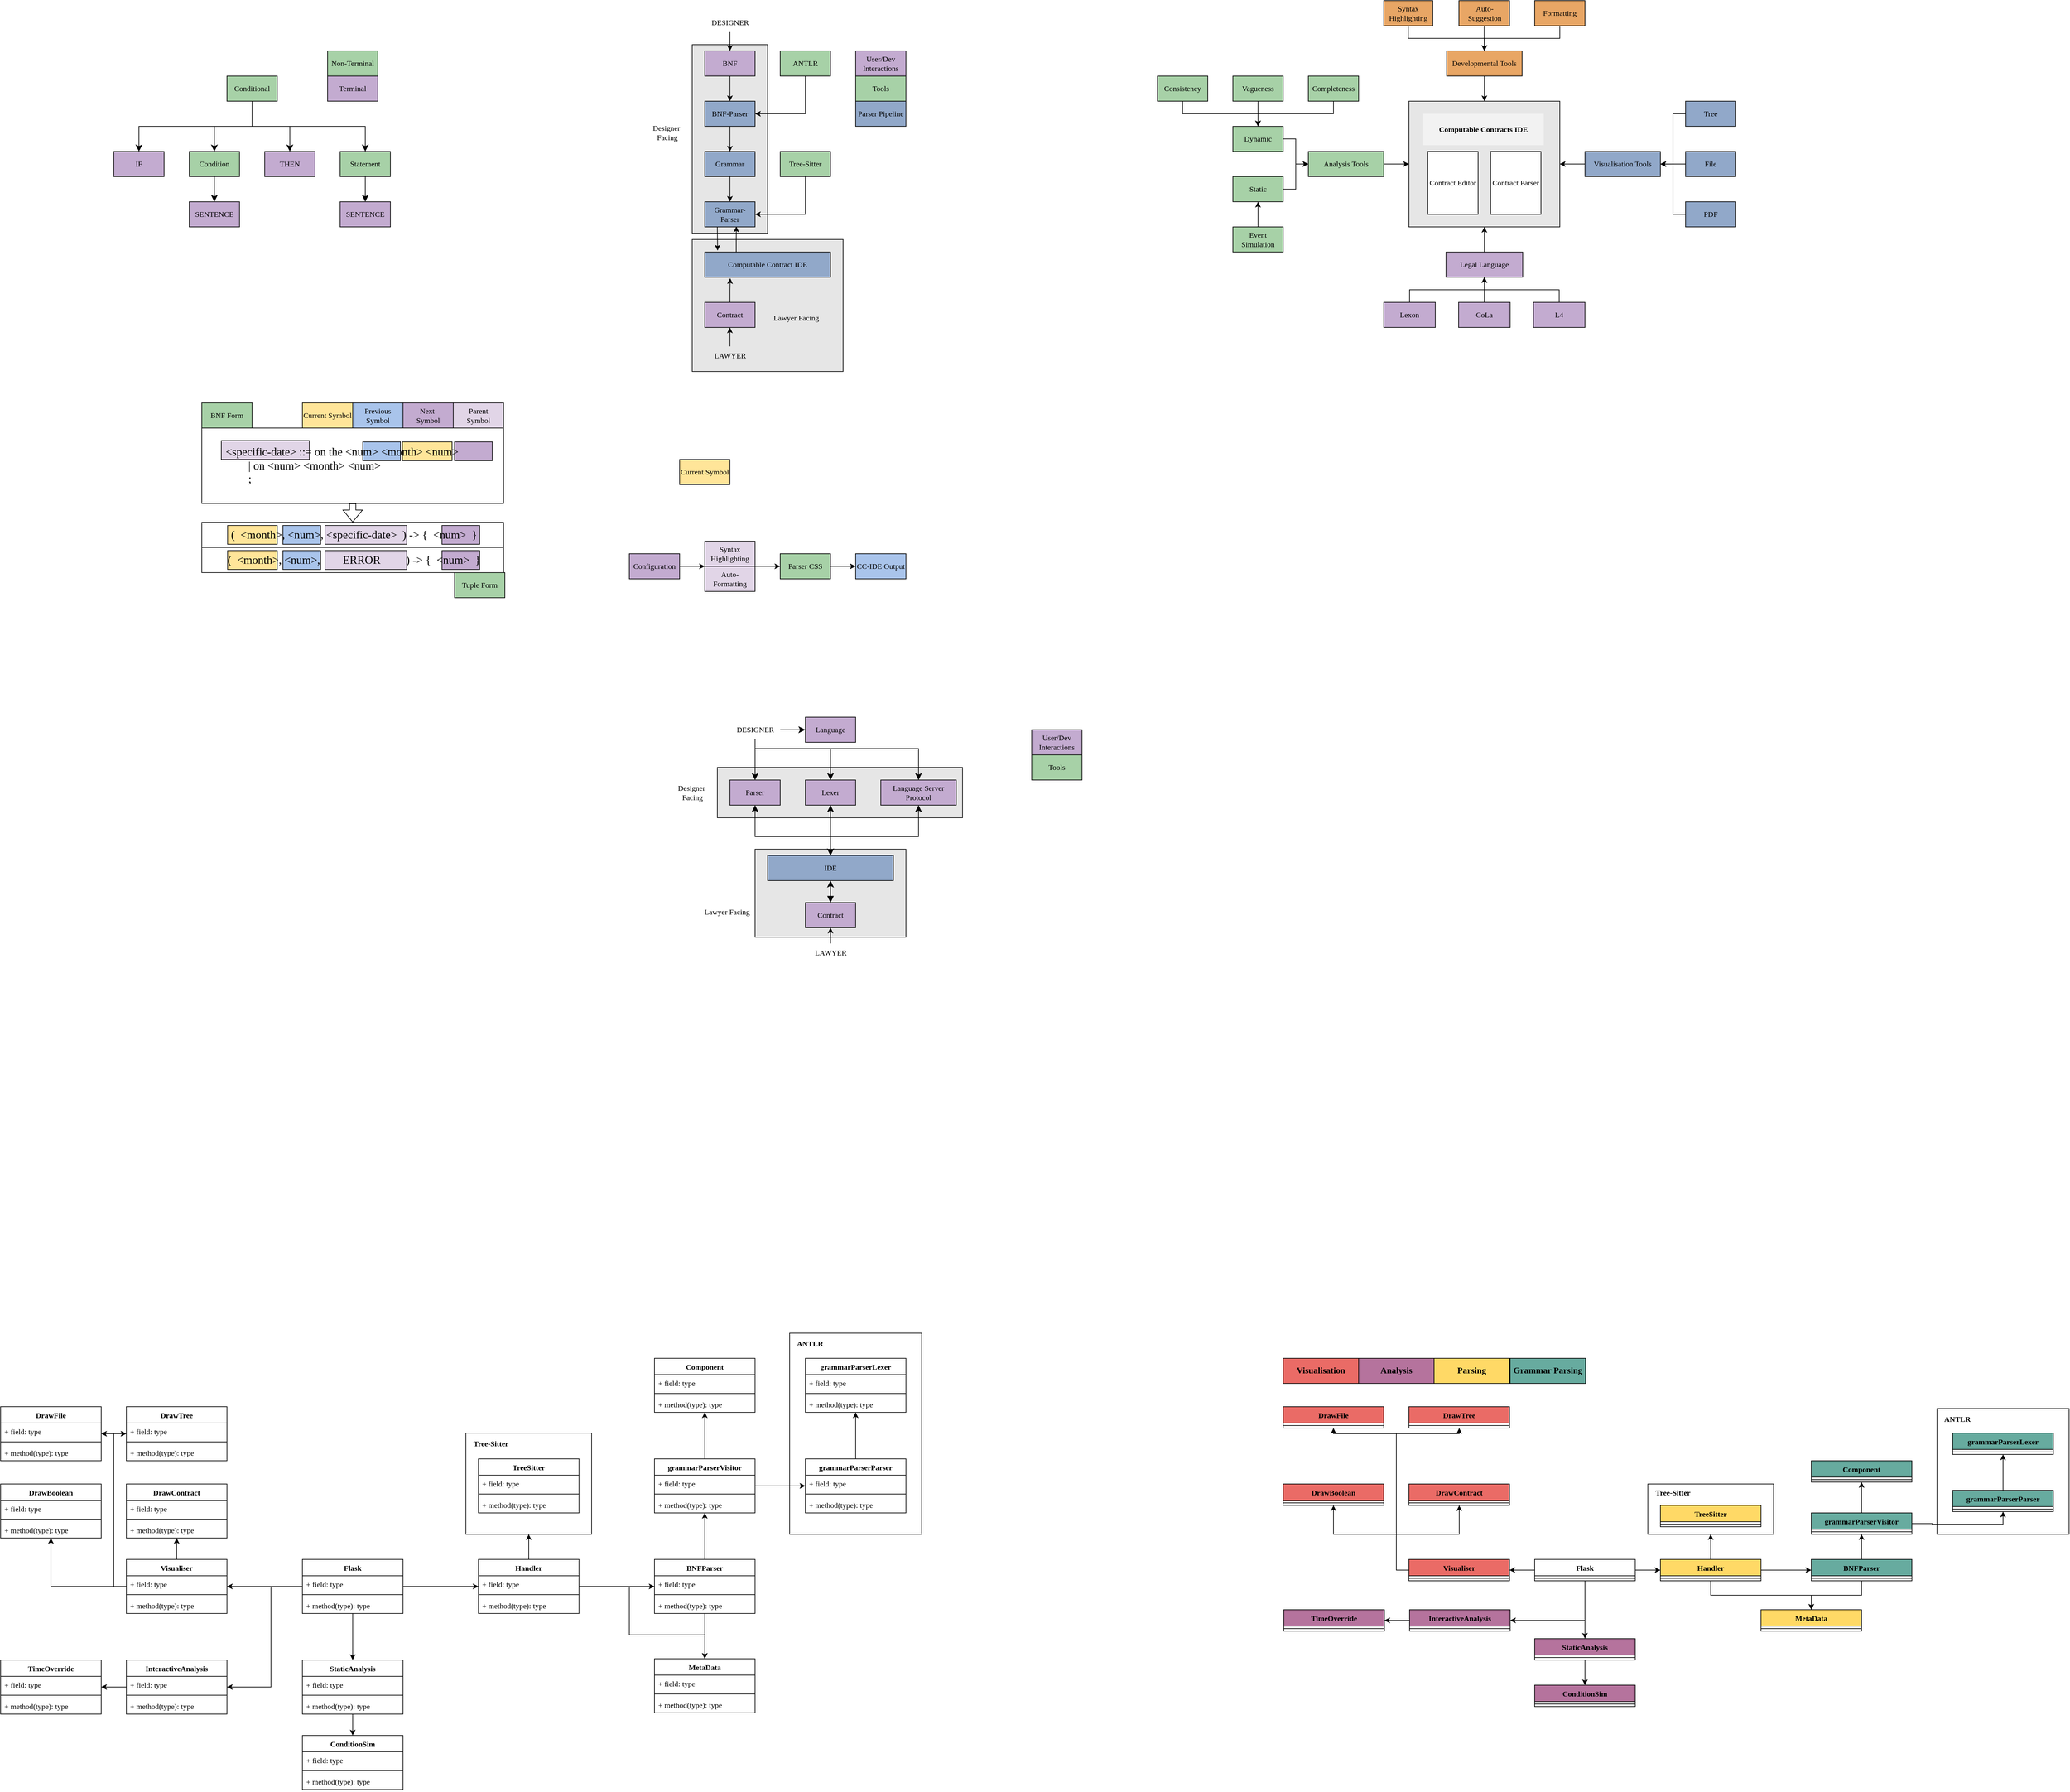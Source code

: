 <mxfile version="26.2.12">
  <diagram name="Page-1" id="Yk5gqsM_una3mSJjagre">
    <mxGraphModel dx="3205" dy="1022" grid="1" gridSize="10" guides="1" tooltips="1" connect="1" arrows="1" fold="1" page="1" pageScale="1" pageWidth="850" pageHeight="1100" math="0" shadow="0">
      <root>
        <mxCell id="0" />
        <mxCell id="1" parent="0" />
        <mxCell id="KbI-gIg1m7kFd8Ul9KuT-103" value="" style="rounded=0;whiteSpace=wrap;html=1;fontFamily=Avenir;" vertex="1" parent="1">
          <mxGeometry x="-220" y="2319" width="200" height="161" as="geometry" />
        </mxCell>
        <mxCell id="KbI-gIg1m7kFd8Ul9KuT-101" value="" style="rounded=0;whiteSpace=wrap;html=1;fontFamily=Avenir;" vertex="1" parent="1">
          <mxGeometry x="295" y="2160" width="210" height="320" as="geometry" />
        </mxCell>
        <mxCell id="NY-ZdKfG21k544bjwJPL-45" value="" style="rounded=0;whiteSpace=wrap;html=1;fillColor=#C3ABD0;" parent="1" vertex="1">
          <mxGeometry x="-238" y="742" width="60" height="30" as="geometry" />
        </mxCell>
        <mxCell id="NY-ZdKfG21k544bjwJPL-43" value="" style="rounded=0;whiteSpace=wrap;html=1;fillColor=#A9C4EB;" parent="1" vertex="1">
          <mxGeometry x="-384" y="742" width="60" height="30" as="geometry" />
        </mxCell>
        <mxCell id="NY-ZdKfG21k544bjwJPL-42" value="" style="rounded=0;whiteSpace=wrap;html=1;fillColor=#FFE599;" parent="1" vertex="1">
          <mxGeometry x="-321" y="742" width="79" height="30" as="geometry" />
        </mxCell>
        <mxCell id="toREJBgp3T2Z5otdVvuI-4" value="" style="rounded=0;whiteSpace=wrap;html=1;fillColor=#E6E6E6;" parent="1" vertex="1">
          <mxGeometry x="1280" y="200" width="240" height="200" as="geometry" />
        </mxCell>
        <mxCell id="Hwh45yyVBSEUl5WAiRsI-37" value="" style="rounded=0;whiteSpace=wrap;html=1;fillColor=#E6E6E6;" parent="1" vertex="1">
          <mxGeometry x="140" y="420" width="240" height="210" as="geometry" />
        </mxCell>
        <mxCell id="Hwh45yyVBSEUl5WAiRsI-35" value="" style="rounded=0;whiteSpace=wrap;html=1;fillColor=#E6E6E6;" parent="1" vertex="1">
          <mxGeometry x="140" y="110" width="120" height="300" as="geometry" />
        </mxCell>
        <mxCell id="Hwh45yyVBSEUl5WAiRsI-8" style="edgeStyle=orthogonalEdgeStyle;rounded=0;orthogonalLoop=1;jettySize=auto;html=1;entryX=0.5;entryY=0;entryDx=0;entryDy=0;" parent="1" source="Hwh45yyVBSEUl5WAiRsI-1" target="Hwh45yyVBSEUl5WAiRsI-7" edge="1">
          <mxGeometry relative="1" as="geometry" />
        </mxCell>
        <mxCell id="Hwh45yyVBSEUl5WAiRsI-1" value="&lt;font face=&quot;Avenir&quot;&gt;BNF&lt;/font&gt;" style="rounded=0;whiteSpace=wrap;html=1;fillColor=#C3ABD0;" parent="1" vertex="1">
          <mxGeometry x="160" y="120" width="80" height="40" as="geometry" />
        </mxCell>
        <mxCell id="Hwh45yyVBSEUl5WAiRsI-4" style="edgeStyle=orthogonalEdgeStyle;rounded=0;orthogonalLoop=1;jettySize=auto;html=1;entryX=0.5;entryY=0;entryDx=0;entryDy=0;" parent="1" source="Hwh45yyVBSEUl5WAiRsI-3" target="Hwh45yyVBSEUl5WAiRsI-1" edge="1">
          <mxGeometry relative="1" as="geometry" />
        </mxCell>
        <mxCell id="Hwh45yyVBSEUl5WAiRsI-3" value="&lt;font face=&quot;Avenir&quot;&gt;DESIGNER&lt;/font&gt;" style="text;html=1;align=center;verticalAlign=middle;resizable=0;points=[];autosize=1;strokeColor=none;fillColor=none;" parent="1" vertex="1">
          <mxGeometry x="160" y="60" width="80" height="30" as="geometry" />
        </mxCell>
        <mxCell id="Hwh45yyVBSEUl5WAiRsI-6" style="edgeStyle=orthogonalEdgeStyle;rounded=0;orthogonalLoop=1;jettySize=auto;html=1;entryX=1;entryY=0.5;entryDx=0;entryDy=0;exitX=0.5;exitY=1;exitDx=0;exitDy=0;" parent="1" source="Hwh45yyVBSEUl5WAiRsI-5" target="Hwh45yyVBSEUl5WAiRsI-7" edge="1">
          <mxGeometry relative="1" as="geometry">
            <mxPoint x="320" y="200" as="targetPoint" />
          </mxGeometry>
        </mxCell>
        <mxCell id="Hwh45yyVBSEUl5WAiRsI-5" value="&lt;font face=&quot;Avenir&quot;&gt;ANTLR&lt;/font&gt;" style="rounded=0;whiteSpace=wrap;html=1;fillColor=#A7D1A7;" parent="1" vertex="1">
          <mxGeometry x="280" y="120" width="80" height="40" as="geometry" />
        </mxCell>
        <mxCell id="Hwh45yyVBSEUl5WAiRsI-10" style="edgeStyle=orthogonalEdgeStyle;rounded=0;orthogonalLoop=1;jettySize=auto;html=1;" parent="1" source="Hwh45yyVBSEUl5WAiRsI-7" target="Hwh45yyVBSEUl5WAiRsI-9" edge="1">
          <mxGeometry relative="1" as="geometry" />
        </mxCell>
        <mxCell id="Hwh45yyVBSEUl5WAiRsI-7" value="&lt;font face=&quot;Avenir&quot;&gt;BNF-Parser&lt;/font&gt;" style="rounded=0;whiteSpace=wrap;html=1;fillColor=#91A8C9;" parent="1" vertex="1">
          <mxGeometry x="160" y="200" width="80" height="40" as="geometry" />
        </mxCell>
        <mxCell id="Hwh45yyVBSEUl5WAiRsI-11" style="edgeStyle=orthogonalEdgeStyle;rounded=0;orthogonalLoop=1;jettySize=auto;html=1;" parent="1" source="Hwh45yyVBSEUl5WAiRsI-9" target="Hwh45yyVBSEUl5WAiRsI-12" edge="1">
          <mxGeometry relative="1" as="geometry">
            <mxPoint x="200" y="360" as="targetPoint" />
          </mxGeometry>
        </mxCell>
        <mxCell id="Hwh45yyVBSEUl5WAiRsI-9" value="&lt;font face=&quot;Avenir&quot;&gt;Grammar&lt;/font&gt;" style="rounded=0;whiteSpace=wrap;html=1;fillColor=#91A8C9;" parent="1" vertex="1">
          <mxGeometry x="160" y="280" width="80" height="40" as="geometry" />
        </mxCell>
        <mxCell id="Hwh45yyVBSEUl5WAiRsI-12" value="&lt;font face=&quot;Avenir&quot;&gt;Grammar-Parser&lt;/font&gt;" style="rounded=0;whiteSpace=wrap;html=1;fillColor=#91A8C9;" parent="1" vertex="1">
          <mxGeometry x="160" y="360" width="80" height="40" as="geometry" />
        </mxCell>
        <mxCell id="Hwh45yyVBSEUl5WAiRsI-15" style="edgeStyle=orthogonalEdgeStyle;rounded=0;orthogonalLoop=1;jettySize=auto;html=1;entryX=1;entryY=0.5;entryDx=0;entryDy=0;exitX=0.5;exitY=1;exitDx=0;exitDy=0;" parent="1" source="Hwh45yyVBSEUl5WAiRsI-14" target="Hwh45yyVBSEUl5WAiRsI-12" edge="1">
          <mxGeometry relative="1" as="geometry" />
        </mxCell>
        <mxCell id="Hwh45yyVBSEUl5WAiRsI-14" value="&lt;font face=&quot;Avenir&quot;&gt;Tree-Sitter&lt;/font&gt;" style="rounded=0;whiteSpace=wrap;html=1;fillColor=#A7D1A7;" parent="1" vertex="1">
          <mxGeometry x="280" y="280" width="80" height="40" as="geometry" />
        </mxCell>
        <mxCell id="Hwh45yyVBSEUl5WAiRsI-18" value="&lt;font face=&quot;Avenir&quot;&gt;Computable Contract IDE&lt;/font&gt;" style="rounded=0;whiteSpace=wrap;html=1;fillColor=#91A8C9;" parent="1" vertex="1">
          <mxGeometry x="160" y="440" width="200" height="40" as="geometry" />
        </mxCell>
        <mxCell id="Hwh45yyVBSEUl5WAiRsI-23" style="edgeStyle=orthogonalEdgeStyle;rounded=0;orthogonalLoop=1;jettySize=auto;html=1;exitX=0.25;exitY=1;exitDx=0;exitDy=0;entryX=0.102;entryY=-0.06;entryDx=0;entryDy=0;entryPerimeter=0;" parent="1" source="Hwh45yyVBSEUl5WAiRsI-12" target="Hwh45yyVBSEUl5WAiRsI-18" edge="1">
          <mxGeometry relative="1" as="geometry" />
        </mxCell>
        <mxCell id="Hwh45yyVBSEUl5WAiRsI-26" style="edgeStyle=orthogonalEdgeStyle;rounded=0;orthogonalLoop=1;jettySize=auto;html=1;exitX=0.25;exitY=0;exitDx=0;exitDy=0;entryX=0.628;entryY=0.982;entryDx=0;entryDy=0;entryPerimeter=0;" parent="1" source="Hwh45yyVBSEUl5WAiRsI-18" target="Hwh45yyVBSEUl5WAiRsI-12" edge="1">
          <mxGeometry relative="1" as="geometry" />
        </mxCell>
        <mxCell id="Hwh45yyVBSEUl5WAiRsI-28" value="&lt;font face=&quot;Avenir&quot;&gt;Contract&lt;/font&gt;" style="rounded=0;whiteSpace=wrap;html=1;fillColor=#C3ABD0;" parent="1" vertex="1">
          <mxGeometry x="160" y="520" width="80" height="40" as="geometry" />
        </mxCell>
        <mxCell id="Hwh45yyVBSEUl5WAiRsI-31" style="edgeStyle=orthogonalEdgeStyle;rounded=0;orthogonalLoop=1;jettySize=auto;html=1;entryX=0.202;entryY=1.041;entryDx=0;entryDy=0;entryPerimeter=0;" parent="1" source="Hwh45yyVBSEUl5WAiRsI-28" target="Hwh45yyVBSEUl5WAiRsI-18" edge="1">
          <mxGeometry relative="1" as="geometry" />
        </mxCell>
        <mxCell id="Hwh45yyVBSEUl5WAiRsI-33" style="edgeStyle=orthogonalEdgeStyle;rounded=0;orthogonalLoop=1;jettySize=auto;html=1;entryX=0.5;entryY=1;entryDx=0;entryDy=0;" parent="1" source="Hwh45yyVBSEUl5WAiRsI-32" target="Hwh45yyVBSEUl5WAiRsI-28" edge="1">
          <mxGeometry relative="1" as="geometry" />
        </mxCell>
        <mxCell id="Hwh45yyVBSEUl5WAiRsI-32" value="&lt;font face=&quot;Avenir&quot;&gt;LAWYER&lt;/font&gt;" style="text;html=1;align=center;verticalAlign=middle;resizable=0;points=[];autosize=1;strokeColor=none;fillColor=none;" parent="1" vertex="1">
          <mxGeometry x="165" y="590" width="70" height="30" as="geometry" />
        </mxCell>
        <mxCell id="Hwh45yyVBSEUl5WAiRsI-38" value="&lt;font face=&quot;Avenir&quot;&gt;Designer&amp;nbsp;&lt;/font&gt;&lt;div&gt;&lt;font face=&quot;Avenir&quot;&gt;Facing&lt;/font&gt;&lt;/div&gt;" style="text;html=1;align=center;verticalAlign=middle;resizable=0;points=[];autosize=1;strokeColor=none;fillColor=none;" parent="1" vertex="1">
          <mxGeometry x="60" y="230" width="80" height="40" as="geometry" />
        </mxCell>
        <mxCell id="Hwh45yyVBSEUl5WAiRsI-39" value="&lt;font face=&quot;Avenir&quot;&gt;Lawyer Facing&lt;/font&gt;" style="text;html=1;align=center;verticalAlign=middle;resizable=0;points=[];autosize=1;strokeColor=none;fillColor=none;" parent="1" vertex="1">
          <mxGeometry x="255" y="530" width="100" height="30" as="geometry" />
        </mxCell>
        <mxCell id="Hwh45yyVBSEUl5WAiRsI-41" value="&lt;font face=&quot;Avenir&quot;&gt;User/Dev Interactions&lt;/font&gt;" style="rounded=0;whiteSpace=wrap;html=1;fillColor=#C3ABD0;" parent="1" vertex="1">
          <mxGeometry x="400" y="120" width="80" height="40" as="geometry" />
        </mxCell>
        <mxCell id="Hwh45yyVBSEUl5WAiRsI-42" value="&lt;font face=&quot;Avenir&quot;&gt;Tools&lt;/font&gt;" style="rounded=0;whiteSpace=wrap;html=1;fillColor=#A7D1A7;" parent="1" vertex="1">
          <mxGeometry x="400" y="160" width="80" height="40" as="geometry" />
        </mxCell>
        <mxCell id="Hwh45yyVBSEUl5WAiRsI-43" value="&lt;font face=&quot;Avenir&quot;&gt;Parser Pipeline&lt;/font&gt;" style="rounded=0;whiteSpace=wrap;html=1;fillColor=#91A8C9;" parent="1" vertex="1">
          <mxGeometry x="400" y="200" width="80" height="40" as="geometry" />
        </mxCell>
        <mxCell id="toREJBgp3T2Z5otdVvuI-7" style="edgeStyle=orthogonalEdgeStyle;rounded=0;orthogonalLoop=1;jettySize=auto;html=1;entryX=0.5;entryY=1;entryDx=0;entryDy=0;" parent="1" source="toREJBgp3T2Z5otdVvuI-1" target="toREJBgp3T2Z5otdVvuI-4" edge="1">
          <mxGeometry relative="1" as="geometry" />
        </mxCell>
        <mxCell id="toREJBgp3T2Z5otdVvuI-1" value="&lt;font face=&quot;Avenir&quot;&gt;Legal Language&lt;/font&gt;" style="rounded=0;whiteSpace=wrap;html=1;fillColor=#C3ABD0;" parent="1" vertex="1">
          <mxGeometry x="1339" y="440" width="122" height="40" as="geometry" />
        </mxCell>
        <mxCell id="toREJBgp3T2Z5otdVvuI-5" style="edgeStyle=orthogonalEdgeStyle;rounded=0;orthogonalLoop=1;jettySize=auto;html=1;entryX=0;entryY=0.5;entryDx=0;entryDy=0;" parent="1" source="toREJBgp3T2Z5otdVvuI-2" target="toREJBgp3T2Z5otdVvuI-4" edge="1">
          <mxGeometry relative="1" as="geometry" />
        </mxCell>
        <mxCell id="toREJBgp3T2Z5otdVvuI-2" value="&lt;font face=&quot;Avenir&quot;&gt;Analysis Tools&lt;/font&gt;" style="rounded=0;whiteSpace=wrap;html=1;fillColor=#A7D1A7;" parent="1" vertex="1">
          <mxGeometry x="1120" y="280" width="120" height="40" as="geometry" />
        </mxCell>
        <mxCell id="toREJBgp3T2Z5otdVvuI-6" style="edgeStyle=orthogonalEdgeStyle;rounded=0;orthogonalLoop=1;jettySize=auto;html=1;entryX=1;entryY=0.5;entryDx=0;entryDy=0;" parent="1" source="toREJBgp3T2Z5otdVvuI-3" target="toREJBgp3T2Z5otdVvuI-4" edge="1">
          <mxGeometry relative="1" as="geometry" />
        </mxCell>
        <mxCell id="toREJBgp3T2Z5otdVvuI-3" value="&lt;font face=&quot;Avenir&quot;&gt;Visualisation Tools&lt;/font&gt;" style="rounded=0;whiteSpace=wrap;html=1;fillColor=#91A8C9;" parent="1" vertex="1">
          <mxGeometry x="1560" y="280" width="120" height="40" as="geometry" />
        </mxCell>
        <mxCell id="toREJBgp3T2Z5otdVvuI-8" value="&lt;font face=&quot;Avenir&quot;&gt;Computable Contracts IDE&lt;/font&gt;" style="text;html=1;align=center;verticalAlign=middle;whiteSpace=wrap;rounded=0;fontStyle=1;fillColor=#F2F2F2;" parent="1" vertex="1">
          <mxGeometry x="1301.63" y="220" width="192.75" height="50" as="geometry" />
        </mxCell>
        <mxCell id="toREJBgp3T2Z5otdVvuI-9" value="&lt;font face=&quot;Avenir&quot;&gt;Contract Editor&lt;/font&gt;" style="rounded=0;whiteSpace=wrap;html=1;fontStyle=0" parent="1" vertex="1">
          <mxGeometry x="1310" y="280" width="80" height="100" as="geometry" />
        </mxCell>
        <mxCell id="toREJBgp3T2Z5otdVvuI-10" value="&lt;font face=&quot;Avenir&quot;&gt;Contract Parser&lt;/font&gt;" style="rounded=0;whiteSpace=wrap;html=1;fontStyle=0" parent="1" vertex="1">
          <mxGeometry x="1410" y="280" width="80" height="100" as="geometry" />
        </mxCell>
        <mxCell id="ZlwTb9oOvierl9NkocId-6" style="edgeStyle=orthogonalEdgeStyle;rounded=0;orthogonalLoop=1;jettySize=auto;html=1;entryX=1;entryY=0.5;entryDx=0;entryDy=0;" parent="1" source="ZlwTb9oOvierl9NkocId-1" target="toREJBgp3T2Z5otdVvuI-3" edge="1">
          <mxGeometry relative="1" as="geometry" />
        </mxCell>
        <mxCell id="ZlwTb9oOvierl9NkocId-1" value="&lt;font face=&quot;Avenir&quot;&gt;Tree&lt;/font&gt;" style="rounded=0;whiteSpace=wrap;html=1;fillColor=#91A8C9;" parent="1" vertex="1">
          <mxGeometry x="1720" y="200" width="80" height="40" as="geometry" />
        </mxCell>
        <mxCell id="ZlwTb9oOvierl9NkocId-5" style="edgeStyle=orthogonalEdgeStyle;rounded=0;orthogonalLoop=1;jettySize=auto;html=1;exitX=0;exitY=0.5;exitDx=0;exitDy=0;" parent="1" source="ZlwTb9oOvierl9NkocId-2" edge="1">
          <mxGeometry relative="1" as="geometry">
            <mxPoint x="1680" y="300.167" as="targetPoint" />
          </mxGeometry>
        </mxCell>
        <mxCell id="ZlwTb9oOvierl9NkocId-2" value="&lt;font face=&quot;Avenir&quot;&gt;File&lt;/font&gt;" style="rounded=0;whiteSpace=wrap;html=1;fillColor=#91A8C9;" parent="1" vertex="1">
          <mxGeometry x="1720" y="280" width="80" height="40" as="geometry" />
        </mxCell>
        <mxCell id="ZlwTb9oOvierl9NkocId-4" style="edgeStyle=orthogonalEdgeStyle;rounded=0;orthogonalLoop=1;jettySize=auto;html=1;exitX=0;exitY=0.5;exitDx=0;exitDy=0;entryX=1;entryY=0.5;entryDx=0;entryDy=0;" parent="1" source="ZlwTb9oOvierl9NkocId-3" target="toREJBgp3T2Z5otdVvuI-3" edge="1">
          <mxGeometry relative="1" as="geometry" />
        </mxCell>
        <mxCell id="ZlwTb9oOvierl9NkocId-3" value="&lt;font face=&quot;Avenir&quot;&gt;PDF&lt;/font&gt;" style="rounded=0;whiteSpace=wrap;html=1;fillColor=#91A8C9;" parent="1" vertex="1">
          <mxGeometry x="1720" y="360" width="80" height="40" as="geometry" />
        </mxCell>
        <mxCell id="ZlwTb9oOvierl9NkocId-8" style="edgeStyle=orthogonalEdgeStyle;rounded=0;orthogonalLoop=1;jettySize=auto;html=1;entryX=0;entryY=0.5;entryDx=0;entryDy=0;" parent="1" source="ZlwTb9oOvierl9NkocId-7" target="toREJBgp3T2Z5otdVvuI-2" edge="1">
          <mxGeometry relative="1" as="geometry" />
        </mxCell>
        <mxCell id="ZlwTb9oOvierl9NkocId-7" value="&lt;font face=&quot;Avenir&quot;&gt;Dynamic&lt;/font&gt;" style="rounded=0;whiteSpace=wrap;html=1;fillColor=#A7D1A7;" parent="1" vertex="1">
          <mxGeometry x="1000" y="240" width="80" height="40" as="geometry" />
        </mxCell>
        <mxCell id="ZlwTb9oOvierl9NkocId-11" style="edgeStyle=orthogonalEdgeStyle;rounded=0;orthogonalLoop=1;jettySize=auto;html=1;entryX=0;entryY=0.5;entryDx=0;entryDy=0;" parent="1" source="ZlwTb9oOvierl9NkocId-9" target="toREJBgp3T2Z5otdVvuI-2" edge="1">
          <mxGeometry relative="1" as="geometry" />
        </mxCell>
        <mxCell id="ZlwTb9oOvierl9NkocId-9" value="&lt;font face=&quot;Avenir&quot;&gt;Static&lt;/font&gt;" style="rounded=0;whiteSpace=wrap;html=1;fillColor=#A7D1A7;" parent="1" vertex="1">
          <mxGeometry x="1000" y="320" width="80" height="40" as="geometry" />
        </mxCell>
        <mxCell id="ZlwTb9oOvierl9NkocId-15" style="edgeStyle=orthogonalEdgeStyle;rounded=0;orthogonalLoop=1;jettySize=auto;html=1;entryX=0.5;entryY=0;entryDx=0;entryDy=0;exitX=0.5;exitY=1;exitDx=0;exitDy=0;" parent="1" source="ZlwTb9oOvierl9NkocId-12" target="ZlwTb9oOvierl9NkocId-7" edge="1">
          <mxGeometry relative="1" as="geometry" />
        </mxCell>
        <mxCell id="ZlwTb9oOvierl9NkocId-12" value="&lt;font face=&quot;Avenir&quot;&gt;Consistency&lt;/font&gt;" style="rounded=0;whiteSpace=wrap;html=1;fillColor=#A7D1A7;" parent="1" vertex="1">
          <mxGeometry x="880" y="160" width="80" height="40" as="geometry" />
        </mxCell>
        <mxCell id="ZlwTb9oOvierl9NkocId-16" style="edgeStyle=orthogonalEdgeStyle;rounded=0;orthogonalLoop=1;jettySize=auto;html=1;" parent="1" source="ZlwTb9oOvierl9NkocId-13" edge="1">
          <mxGeometry relative="1" as="geometry">
            <mxPoint x="1040" y="240" as="targetPoint" />
          </mxGeometry>
        </mxCell>
        <mxCell id="ZlwTb9oOvierl9NkocId-13" value="&lt;font face=&quot;Avenir&quot;&gt;Vagueness&lt;/font&gt;" style="rounded=0;whiteSpace=wrap;html=1;fillColor=#A7D1A7;" parent="1" vertex="1">
          <mxGeometry x="1000" y="160" width="80" height="40" as="geometry" />
        </mxCell>
        <mxCell id="ZlwTb9oOvierl9NkocId-17" style="edgeStyle=orthogonalEdgeStyle;rounded=0;orthogonalLoop=1;jettySize=auto;html=1;entryX=0.5;entryY=0;entryDx=0;entryDy=0;exitX=0.5;exitY=1;exitDx=0;exitDy=0;" parent="1" source="ZlwTb9oOvierl9NkocId-14" target="ZlwTb9oOvierl9NkocId-7" edge="1">
          <mxGeometry relative="1" as="geometry" />
        </mxCell>
        <mxCell id="ZlwTb9oOvierl9NkocId-14" value="&lt;font face=&quot;Avenir&quot;&gt;Completeness&lt;/font&gt;" style="rounded=0;whiteSpace=wrap;html=1;fillColor=#A7D1A7;" parent="1" vertex="1">
          <mxGeometry x="1120" y="160" width="80" height="40" as="geometry" />
        </mxCell>
        <mxCell id="ZlwTb9oOvierl9NkocId-19" style="edgeStyle=orthogonalEdgeStyle;rounded=0;orthogonalLoop=1;jettySize=auto;html=1;entryX=0.5;entryY=1;entryDx=0;entryDy=0;" parent="1" source="ZlwTb9oOvierl9NkocId-18" target="ZlwTb9oOvierl9NkocId-9" edge="1">
          <mxGeometry relative="1" as="geometry" />
        </mxCell>
        <mxCell id="ZlwTb9oOvierl9NkocId-18" value="&lt;font face=&quot;Avenir&quot;&gt;Event Simulation&lt;/font&gt;" style="rounded=0;whiteSpace=wrap;html=1;fillColor=#A7D1A7;" parent="1" vertex="1">
          <mxGeometry x="1000" y="400" width="80" height="40" as="geometry" />
        </mxCell>
        <mxCell id="ZlwTb9oOvierl9NkocId-30" style="edgeStyle=orthogonalEdgeStyle;rounded=0;orthogonalLoop=1;jettySize=auto;html=1;exitX=0.5;exitY=0;exitDx=0;exitDy=0;entryX=0.5;entryY=1;entryDx=0;entryDy=0;" parent="1" source="ZlwTb9oOvierl9NkocId-20" target="toREJBgp3T2Z5otdVvuI-1" edge="1">
          <mxGeometry relative="1" as="geometry" />
        </mxCell>
        <mxCell id="ZlwTb9oOvierl9NkocId-20" value="&lt;font face=&quot;Avenir&quot;&gt;Lexon&lt;/font&gt;" style="rounded=0;whiteSpace=wrap;html=1;fillColor=#C3ABD0;" parent="1" vertex="1">
          <mxGeometry x="1240" y="520" width="82" height="40" as="geometry" />
        </mxCell>
        <mxCell id="ZlwTb9oOvierl9NkocId-28" style="edgeStyle=orthogonalEdgeStyle;rounded=0;orthogonalLoop=1;jettySize=auto;html=1;" parent="1" source="ZlwTb9oOvierl9NkocId-21" edge="1">
          <mxGeometry relative="1" as="geometry">
            <mxPoint x="1400.0" y="480" as="targetPoint" />
          </mxGeometry>
        </mxCell>
        <mxCell id="ZlwTb9oOvierl9NkocId-21" value="&lt;font face=&quot;Avenir&quot;&gt;CoLa&lt;/font&gt;" style="rounded=0;whiteSpace=wrap;html=1;fillColor=#C3ABD0;" parent="1" vertex="1">
          <mxGeometry x="1359" y="520" width="82" height="40" as="geometry" />
        </mxCell>
        <mxCell id="ZlwTb9oOvierl9NkocId-27" style="edgeStyle=orthogonalEdgeStyle;rounded=0;orthogonalLoop=1;jettySize=auto;html=1;entryX=0.5;entryY=1;entryDx=0;entryDy=0;exitX=0.5;exitY=0;exitDx=0;exitDy=0;" parent="1" source="ZlwTb9oOvierl9NkocId-22" target="toREJBgp3T2Z5otdVvuI-1" edge="1">
          <mxGeometry relative="1" as="geometry" />
        </mxCell>
        <mxCell id="ZlwTb9oOvierl9NkocId-22" value="&lt;font face=&quot;Avenir&quot;&gt;L4&lt;/font&gt;" style="rounded=0;whiteSpace=wrap;html=1;fillColor=#C3ABD0;" parent="1" vertex="1">
          <mxGeometry x="1478" y="520" width="82" height="40" as="geometry" />
        </mxCell>
        <mxCell id="ZlwTb9oOvierl9NkocId-32" style="edgeStyle=orthogonalEdgeStyle;rounded=0;orthogonalLoop=1;jettySize=auto;html=1;entryX=0.5;entryY=0;entryDx=0;entryDy=0;" parent="1" source="ZlwTb9oOvierl9NkocId-31" target="toREJBgp3T2Z5otdVvuI-4" edge="1">
          <mxGeometry relative="1" as="geometry" />
        </mxCell>
        <mxCell id="ZlwTb9oOvierl9NkocId-31" value="&lt;font face=&quot;Avenir&quot;&gt;Developmental Tools&lt;/font&gt;" style="rounded=0;whiteSpace=wrap;html=1;fillColor=#E8A665;" parent="1" vertex="1">
          <mxGeometry x="1340" y="120" width="120" height="40" as="geometry" />
        </mxCell>
        <mxCell id="ZlwTb9oOvierl9NkocId-38" style="edgeStyle=orthogonalEdgeStyle;rounded=0;orthogonalLoop=1;jettySize=auto;html=1;entryX=0.5;entryY=0;entryDx=0;entryDy=0;exitX=0.5;exitY=1;exitDx=0;exitDy=0;" parent="1" source="ZlwTb9oOvierl9NkocId-33" target="ZlwTb9oOvierl9NkocId-31" edge="1">
          <mxGeometry relative="1" as="geometry" />
        </mxCell>
        <mxCell id="ZlwTb9oOvierl9NkocId-33" value="&lt;font face=&quot;Avenir&quot;&gt;Syntax Highlighting&lt;/font&gt;" style="rounded=0;whiteSpace=wrap;html=1;fillColor=#E8A665;" parent="1" vertex="1">
          <mxGeometry x="1240" y="40" width="78" height="40" as="geometry" />
        </mxCell>
        <mxCell id="ZlwTb9oOvierl9NkocId-37" style="edgeStyle=orthogonalEdgeStyle;rounded=0;orthogonalLoop=1;jettySize=auto;html=1;entryX=0.5;entryY=0;entryDx=0;entryDy=0;" parent="1" source="ZlwTb9oOvierl9NkocId-34" target="ZlwTb9oOvierl9NkocId-31" edge="1">
          <mxGeometry relative="1" as="geometry" />
        </mxCell>
        <mxCell id="ZlwTb9oOvierl9NkocId-34" value="&lt;font face=&quot;Avenir&quot;&gt;Auto-Suggestion&lt;/font&gt;" style="rounded=0;whiteSpace=wrap;html=1;fillColor=#E8A665;" parent="1" vertex="1">
          <mxGeometry x="1359.5" y="40" width="80.5" height="40" as="geometry" />
        </mxCell>
        <mxCell id="ZlwTb9oOvierl9NkocId-39" style="edgeStyle=orthogonalEdgeStyle;rounded=0;orthogonalLoop=1;jettySize=auto;html=1;entryX=0.5;entryY=0;entryDx=0;entryDy=0;exitX=0.5;exitY=1;exitDx=0;exitDy=0;" parent="1" source="ZlwTb9oOvierl9NkocId-35" target="ZlwTb9oOvierl9NkocId-31" edge="1">
          <mxGeometry relative="1" as="geometry" />
        </mxCell>
        <mxCell id="ZlwTb9oOvierl9NkocId-35" value="&lt;font face=&quot;Avenir&quot;&gt;Formatting&lt;/font&gt;" style="rounded=0;whiteSpace=wrap;html=1;fillColor=#E8A665;" parent="1" vertex="1">
          <mxGeometry x="1480" y="40" width="80" height="40" as="geometry" />
        </mxCell>
        <mxCell id="mIFlO-JkNO0YrqFu7DN3-11" style="edgeStyle=orthogonalEdgeStyle;rounded=0;orthogonalLoop=1;jettySize=auto;html=1;exitX=0.5;exitY=1;exitDx=0;exitDy=0;fontSize=12;startSize=8;endSize=8;entryX=0.5;entryY=0;entryDx=0;entryDy=0;" parent="1" source="mIFlO-JkNO0YrqFu7DN3-1" target="mIFlO-JkNO0YrqFu7DN3-8" edge="1">
          <mxGeometry relative="1" as="geometry">
            <mxPoint x="-559.727" y="240" as="targetPoint" />
          </mxGeometry>
        </mxCell>
        <mxCell id="mIFlO-JkNO0YrqFu7DN3-13" style="edgeStyle=orthogonalEdgeStyle;rounded=0;orthogonalLoop=1;jettySize=auto;html=1;entryX=0.5;entryY=0;entryDx=0;entryDy=0;fontSize=12;startSize=8;endSize=8;" parent="1" source="mIFlO-JkNO0YrqFu7DN3-1" target="mIFlO-JkNO0YrqFu7DN3-2" edge="1">
          <mxGeometry relative="1" as="geometry">
            <Array as="points">
              <mxPoint x="-560" y="240" />
              <mxPoint x="-740" y="240" />
            </Array>
          </mxGeometry>
        </mxCell>
        <mxCell id="mIFlO-JkNO0YrqFu7DN3-1" value="&lt;font face=&quot;Avenir&quot;&gt;Conditional&lt;/font&gt;" style="rounded=0;whiteSpace=wrap;html=1;fillColor=#A7D1A7;" parent="1" vertex="1">
          <mxGeometry x="-600" y="160" width="80" height="40" as="geometry" />
        </mxCell>
        <mxCell id="mIFlO-JkNO0YrqFu7DN3-2" value="&lt;font face=&quot;Avenir&quot;&gt;IF&lt;/font&gt;" style="rounded=0;whiteSpace=wrap;html=1;fillColor=light-dark(#c3abd0, #294e29);" parent="1" vertex="1">
          <mxGeometry x="-780" y="280" width="80" height="40" as="geometry" />
        </mxCell>
        <mxCell id="mIFlO-JkNO0YrqFu7DN3-18" style="edgeStyle=none;curved=1;rounded=0;orthogonalLoop=1;jettySize=auto;html=1;exitX=0.5;exitY=1;exitDx=0;exitDy=0;entryX=0.5;entryY=0;entryDx=0;entryDy=0;fontSize=12;startSize=8;endSize=8;" parent="1" source="mIFlO-JkNO0YrqFu7DN3-3" target="mIFlO-JkNO0YrqFu7DN3-16" edge="1">
          <mxGeometry relative="1" as="geometry" />
        </mxCell>
        <mxCell id="mIFlO-JkNO0YrqFu7DN3-3" value="&lt;font face=&quot;Avenir&quot;&gt;Condition&lt;/font&gt;" style="rounded=0;whiteSpace=wrap;html=1;fillColor=#A7D1A7;" parent="1" vertex="1">
          <mxGeometry x="-660" y="280" width="80" height="40" as="geometry" />
        </mxCell>
        <mxCell id="mIFlO-JkNO0YrqFu7DN3-19" style="edgeStyle=none;curved=1;rounded=0;orthogonalLoop=1;jettySize=auto;html=1;entryX=0.5;entryY=0;entryDx=0;entryDy=0;fontSize=12;startSize=8;endSize=8;" parent="1" source="mIFlO-JkNO0YrqFu7DN3-4" target="mIFlO-JkNO0YrqFu7DN3-17" edge="1">
          <mxGeometry relative="1" as="geometry" />
        </mxCell>
        <mxCell id="mIFlO-JkNO0YrqFu7DN3-4" value="&lt;font face=&quot;Avenir&quot;&gt;Statement&lt;/font&gt;" style="rounded=0;whiteSpace=wrap;html=1;fillColor=#A7D1A7;" parent="1" vertex="1">
          <mxGeometry x="-420" y="280" width="80" height="40" as="geometry" />
        </mxCell>
        <mxCell id="mIFlO-JkNO0YrqFu7DN3-5" value="&lt;font face=&quot;Avenir&quot;&gt;Non-Terminal&lt;/font&gt;" style="rounded=0;whiteSpace=wrap;html=1;fillColor=#A7D1A7;" parent="1" vertex="1">
          <mxGeometry x="-440" y="120" width="80" height="40" as="geometry" />
        </mxCell>
        <mxCell id="mIFlO-JkNO0YrqFu7DN3-7" value="&lt;font face=&quot;Avenir&quot;&gt;Terminal&lt;/font&gt;" style="rounded=0;whiteSpace=wrap;html=1;fillColor=#C3ABD0;" parent="1" vertex="1">
          <mxGeometry x="-440" y="160" width="80" height="40" as="geometry" />
        </mxCell>
        <mxCell id="mIFlO-JkNO0YrqFu7DN3-8" value="&lt;font face=&quot;Avenir&quot;&gt;THEN&lt;/font&gt;" style="rounded=0;whiteSpace=wrap;html=1;fillColor=light-dark(#c3abd0, #294e29);" parent="1" vertex="1">
          <mxGeometry x="-540" y="280" width="80" height="40" as="geometry" />
        </mxCell>
        <mxCell id="mIFlO-JkNO0YrqFu7DN3-14" style="edgeStyle=orthogonalEdgeStyle;rounded=0;orthogonalLoop=1;jettySize=auto;html=1;entryX=0.5;entryY=0;entryDx=0;entryDy=0;fontSize=12;startSize=8;endSize=8;exitX=0.5;exitY=1;exitDx=0;exitDy=0;" parent="1" source="mIFlO-JkNO0YrqFu7DN3-1" target="mIFlO-JkNO0YrqFu7DN3-3" edge="1">
          <mxGeometry relative="1" as="geometry">
            <mxPoint x="-550" y="210" as="sourcePoint" />
            <mxPoint x="-730" y="290" as="targetPoint" />
            <Array as="points">
              <mxPoint x="-560" y="240" />
              <mxPoint x="-620" y="240" />
            </Array>
          </mxGeometry>
        </mxCell>
        <mxCell id="mIFlO-JkNO0YrqFu7DN3-15" style="edgeStyle=orthogonalEdgeStyle;rounded=0;orthogonalLoop=1;jettySize=auto;html=1;entryX=0.5;entryY=0;entryDx=0;entryDy=0;fontSize=12;startSize=8;endSize=8;exitX=0.5;exitY=1;exitDx=0;exitDy=0;" parent="1" source="mIFlO-JkNO0YrqFu7DN3-1" target="mIFlO-JkNO0YrqFu7DN3-4" edge="1">
          <mxGeometry relative="1" as="geometry">
            <mxPoint x="-550" y="210" as="sourcePoint" />
            <mxPoint x="-610" y="290" as="targetPoint" />
            <Array as="points">
              <mxPoint x="-560" y="240" />
              <mxPoint x="-380" y="240" />
            </Array>
          </mxGeometry>
        </mxCell>
        <mxCell id="mIFlO-JkNO0YrqFu7DN3-16" value="&lt;font face=&quot;Avenir&quot;&gt;SENTENCE&lt;/font&gt;" style="rounded=0;whiteSpace=wrap;html=1;fillColor=light-dark(#c3abd0, #294e29);" parent="1" vertex="1">
          <mxGeometry x="-660" y="360" width="80" height="40" as="geometry" />
        </mxCell>
        <mxCell id="mIFlO-JkNO0YrqFu7DN3-17" value="&lt;font face=&quot;Avenir&quot;&gt;SENTENCE&lt;/font&gt;" style="rounded=0;whiteSpace=wrap;html=1;fillColor=light-dark(#c3abd0, #294e29);" parent="1" vertex="1">
          <mxGeometry x="-420" y="360" width="80" height="40" as="geometry" />
        </mxCell>
        <mxCell id="5_p8MwsJ-TnmLGE_cLR3-1" value="" style="rounded=0;whiteSpace=wrap;html=1;fillColor=#E6E6E6;" parent="1" vertex="1">
          <mxGeometry x="240" y="1390" width="240" height="140" as="geometry" />
        </mxCell>
        <mxCell id="5_p8MwsJ-TnmLGE_cLR3-2" value="" style="rounded=0;whiteSpace=wrap;html=1;fillColor=#E6E6E6;" parent="1" vertex="1">
          <mxGeometry x="180" y="1260" width="390" height="80" as="geometry" />
        </mxCell>
        <mxCell id="5_p8MwsJ-TnmLGE_cLR3-4" value="&lt;font face=&quot;Avenir&quot;&gt;Language&lt;/font&gt;" style="rounded=0;whiteSpace=wrap;html=1;fillColor=#C3ABD0;" parent="1" vertex="1">
          <mxGeometry x="320" y="1180" width="80" height="40" as="geometry" />
        </mxCell>
        <mxCell id="5_p8MwsJ-TnmLGE_cLR3-32" style="edgeStyle=orthogonalEdgeStyle;rounded=0;orthogonalLoop=1;jettySize=auto;html=1;entryX=0;entryY=0.5;entryDx=0;entryDy=0;fontSize=12;startSize=8;endSize=8;" parent="1" source="5_p8MwsJ-TnmLGE_cLR3-6" target="5_p8MwsJ-TnmLGE_cLR3-4" edge="1">
          <mxGeometry relative="1" as="geometry" />
        </mxCell>
        <mxCell id="5_p8MwsJ-TnmLGE_cLR3-33" style="edgeStyle=none;curved=1;rounded=0;orthogonalLoop=1;jettySize=auto;html=1;entryX=0.5;entryY=0;entryDx=0;entryDy=0;fontSize=12;startSize=8;endSize=8;" parent="1" source="5_p8MwsJ-TnmLGE_cLR3-6" target="5_p8MwsJ-TnmLGE_cLR3-10" edge="1">
          <mxGeometry relative="1" as="geometry" />
        </mxCell>
        <mxCell id="5_p8MwsJ-TnmLGE_cLR3-34" style="edgeStyle=orthogonalEdgeStyle;rounded=0;orthogonalLoop=1;jettySize=auto;html=1;entryX=0.5;entryY=0;entryDx=0;entryDy=0;fontSize=12;startSize=8;endSize=8;strokeColor=default;" parent="1" source="5_p8MwsJ-TnmLGE_cLR3-6" target="5_p8MwsJ-TnmLGE_cLR3-12" edge="1">
          <mxGeometry relative="1" as="geometry">
            <Array as="points">
              <mxPoint x="240" y="1230" />
              <mxPoint x="360" y="1230" />
            </Array>
          </mxGeometry>
        </mxCell>
        <mxCell id="5_p8MwsJ-TnmLGE_cLR3-35" style="edgeStyle=orthogonalEdgeStyle;rounded=0;orthogonalLoop=1;jettySize=auto;html=1;entryX=0.5;entryY=0;entryDx=0;entryDy=0;fontSize=12;startSize=8;endSize=8;" parent="1" source="5_p8MwsJ-TnmLGE_cLR3-6" target="5_p8MwsJ-TnmLGE_cLR3-31" edge="1">
          <mxGeometry relative="1" as="geometry">
            <Array as="points">
              <mxPoint x="240" y="1230" />
              <mxPoint x="500" y="1230" />
            </Array>
          </mxGeometry>
        </mxCell>
        <mxCell id="5_p8MwsJ-TnmLGE_cLR3-6" value="&lt;font face=&quot;Avenir&quot;&gt;DESIGNER&lt;/font&gt;" style="text;html=1;align=center;verticalAlign=middle;resizable=0;points=[];autosize=1;strokeColor=none;fillColor=none;" parent="1" vertex="1">
          <mxGeometry x="200" y="1185" width="80" height="30" as="geometry" />
        </mxCell>
        <mxCell id="5_p8MwsJ-TnmLGE_cLR3-36" style="edgeStyle=orthogonalEdgeStyle;rounded=0;orthogonalLoop=1;jettySize=auto;html=1;entryX=0.5;entryY=0;entryDx=0;entryDy=0;fontSize=12;startSize=8;endSize=8;startArrow=classic;startFill=1;" parent="1" source="5_p8MwsJ-TnmLGE_cLR3-10" target="5_p8MwsJ-TnmLGE_cLR3-16" edge="1">
          <mxGeometry relative="1" as="geometry">
            <Array as="points">
              <mxPoint x="240" y="1370" />
              <mxPoint x="360" y="1370" />
            </Array>
          </mxGeometry>
        </mxCell>
        <mxCell id="5_p8MwsJ-TnmLGE_cLR3-10" value="&lt;font face=&quot;Avenir&quot;&gt;Parser&lt;/font&gt;" style="rounded=0;whiteSpace=wrap;html=1;fillColor=light-dark(#c3abd0, #4e617e);" parent="1" vertex="1">
          <mxGeometry x="200" y="1280" width="80" height="40" as="geometry" />
        </mxCell>
        <mxCell id="5_p8MwsJ-TnmLGE_cLR3-37" style="edgeStyle=orthogonalEdgeStyle;rounded=0;orthogonalLoop=1;jettySize=auto;html=1;exitX=0.5;exitY=1;exitDx=0;exitDy=0;fontSize=12;startSize=8;endSize=8;startArrow=classic;startFill=1;" parent="1" source="5_p8MwsJ-TnmLGE_cLR3-12" target="5_p8MwsJ-TnmLGE_cLR3-16" edge="1">
          <mxGeometry relative="1" as="geometry" />
        </mxCell>
        <mxCell id="5_p8MwsJ-TnmLGE_cLR3-12" value="&lt;font face=&quot;Avenir&quot;&gt;Lexer&lt;/font&gt;" style="rounded=0;whiteSpace=wrap;html=1;fillColor=light-dark(#c3abd0, #4e617e);" parent="1" vertex="1">
          <mxGeometry x="320" y="1280" width="80" height="40" as="geometry" />
        </mxCell>
        <mxCell id="5_p8MwsJ-TnmLGE_cLR3-16" value="&lt;font face=&quot;Avenir&quot;&gt;IDE&lt;/font&gt;" style="rounded=0;whiteSpace=wrap;html=1;fillColor=#91A8C9;" parent="1" vertex="1">
          <mxGeometry x="260" y="1400" width="200" height="40" as="geometry" />
        </mxCell>
        <mxCell id="5_p8MwsJ-TnmLGE_cLR3-40" style="edgeStyle=none;curved=1;rounded=0;orthogonalLoop=1;jettySize=auto;html=1;entryX=0.5;entryY=1;entryDx=0;entryDy=0;fontSize=12;startSize=8;endSize=8;startArrow=block;startFill=1;" parent="1" source="5_p8MwsJ-TnmLGE_cLR3-19" target="5_p8MwsJ-TnmLGE_cLR3-16" edge="1">
          <mxGeometry relative="1" as="geometry" />
        </mxCell>
        <mxCell id="5_p8MwsJ-TnmLGE_cLR3-19" value="&lt;font face=&quot;Avenir&quot;&gt;Contract&lt;/font&gt;" style="rounded=0;whiteSpace=wrap;html=1;fillColor=#C3ABD0;" parent="1" vertex="1">
          <mxGeometry x="320" y="1475" width="80" height="40" as="geometry" />
        </mxCell>
        <mxCell id="5_p8MwsJ-TnmLGE_cLR3-21" style="edgeStyle=orthogonalEdgeStyle;rounded=0;orthogonalLoop=1;jettySize=auto;html=1;entryX=0.5;entryY=1;entryDx=0;entryDy=0;" parent="1" source="5_p8MwsJ-TnmLGE_cLR3-22" target="5_p8MwsJ-TnmLGE_cLR3-19" edge="1">
          <mxGeometry relative="1" as="geometry" />
        </mxCell>
        <mxCell id="5_p8MwsJ-TnmLGE_cLR3-22" value="&lt;font face=&quot;Avenir&quot;&gt;LAWYER&lt;/font&gt;" style="text;html=1;align=center;verticalAlign=middle;resizable=0;points=[];autosize=1;strokeColor=none;fillColor=none;" parent="1" vertex="1">
          <mxGeometry x="325" y="1540" width="70" height="30" as="geometry" />
        </mxCell>
        <mxCell id="5_p8MwsJ-TnmLGE_cLR3-23" value="&lt;font face=&quot;Avenir&quot;&gt;Designer&amp;nbsp;&lt;/font&gt;&lt;div&gt;&lt;font face=&quot;Avenir&quot;&gt;Facing&lt;/font&gt;&lt;/div&gt;" style="text;html=1;align=center;verticalAlign=middle;resizable=0;points=[];autosize=1;strokeColor=none;fillColor=none;" parent="1" vertex="1">
          <mxGeometry x="100" y="1280" width="80" height="40" as="geometry" />
        </mxCell>
        <mxCell id="5_p8MwsJ-TnmLGE_cLR3-24" value="&lt;font face=&quot;Avenir&quot;&gt;Lawyer Facing&lt;/font&gt;" style="text;html=1;align=center;verticalAlign=middle;resizable=0;points=[];autosize=1;strokeColor=none;fillColor=none;" parent="1" vertex="1">
          <mxGeometry x="145" y="1475" width="100" height="30" as="geometry" />
        </mxCell>
        <mxCell id="5_p8MwsJ-TnmLGE_cLR3-25" value="&lt;font face=&quot;Avenir&quot;&gt;User/Dev Interactions&lt;/font&gt;" style="rounded=0;whiteSpace=wrap;html=1;fillColor=#C3ABD0;" parent="1" vertex="1">
          <mxGeometry x="680" y="1200" width="80" height="40" as="geometry" />
        </mxCell>
        <mxCell id="5_p8MwsJ-TnmLGE_cLR3-26" value="&lt;font face=&quot;Avenir&quot;&gt;Tools&lt;/font&gt;" style="rounded=0;whiteSpace=wrap;html=1;fillColor=#A7D1A7;" parent="1" vertex="1">
          <mxGeometry x="680" y="1240" width="80" height="40" as="geometry" />
        </mxCell>
        <mxCell id="5_p8MwsJ-TnmLGE_cLR3-38" style="edgeStyle=orthogonalEdgeStyle;rounded=0;orthogonalLoop=1;jettySize=auto;html=1;entryX=0.5;entryY=0;entryDx=0;entryDy=0;fontSize=12;startSize=8;endSize=8;startArrow=classic;startFill=1;" parent="1" source="5_p8MwsJ-TnmLGE_cLR3-31" target="5_p8MwsJ-TnmLGE_cLR3-16" edge="1">
          <mxGeometry relative="1" as="geometry">
            <Array as="points">
              <mxPoint x="500" y="1370" />
              <mxPoint x="360" y="1370" />
            </Array>
          </mxGeometry>
        </mxCell>
        <mxCell id="5_p8MwsJ-TnmLGE_cLR3-31" value="&lt;font face=&quot;Avenir&quot;&gt;Language Server Protocol&lt;/font&gt;" style="rounded=0;whiteSpace=wrap;html=1;fillColor=light-dark(#c3abd0, #4e617e);" parent="1" vertex="1">
          <mxGeometry x="440" y="1280" width="120" height="40" as="geometry" />
        </mxCell>
        <mxCell id="NY-ZdKfG21k544bjwJPL-24" value="&lt;font face=&quot;Avenir&quot;&gt;BNF Form&lt;/font&gt;" style="rounded=0;whiteSpace=wrap;html=1;fillColor=#A7D1A7;" parent="1" vertex="1">
          <mxGeometry x="-640" y="680" width="80" height="40" as="geometry" />
        </mxCell>
        <mxCell id="NY-ZdKfG21k544bjwJPL-29" value="&lt;font style=&quot;font-size: 12px;&quot; face=&quot;Avenir&quot;&gt;Current Symbol&lt;/font&gt;" style="rounded=0;whiteSpace=wrap;html=1;fillColor=#FFE599;" parent="1" vertex="1">
          <mxGeometry x="-480" y="680" width="80" height="40" as="geometry" />
        </mxCell>
        <mxCell id="NY-ZdKfG21k544bjwJPL-32" value="&lt;font style=&quot;font-size: 12px;&quot; face=&quot;Avenir&quot;&gt;Previous Symbol&lt;/font&gt;" style="rounded=0;whiteSpace=wrap;html=1;fillColor=#A9C4EB;" parent="1" vertex="1">
          <mxGeometry x="-400" y="680" width="80" height="40" as="geometry" />
        </mxCell>
        <mxCell id="NY-ZdKfG21k544bjwJPL-33" value="&lt;font style=&quot;font-size: 12px;&quot; face=&quot;Avenir&quot;&gt;Next&lt;/font&gt;&lt;font style=&quot;font-size: 12px;&quot; face=&quot;Avenir&quot;&gt;&amp;nbsp;&lt;/font&gt;&lt;div&gt;&lt;font style=&quot;font-size: 12px;&quot; face=&quot;Avenir&quot;&gt;Symbol&lt;/font&gt;&lt;/div&gt;" style="rounded=0;whiteSpace=wrap;html=1;fillColor=#C3ABD0;" parent="1" vertex="1">
          <mxGeometry x="-320" y="680" width="80" height="40" as="geometry" />
        </mxCell>
        <mxCell id="NY-ZdKfG21k544bjwJPL-34" value="&lt;font style=&quot;font-size: 12px;&quot; face=&quot;Avenir&quot;&gt;Parent&lt;/font&gt;&lt;div&gt;&lt;font style=&quot;font-size: 12px;&quot; face=&quot;Avenir&quot;&gt;Symbol&lt;/font&gt;&lt;/div&gt;" style="rounded=0;whiteSpace=wrap;html=1;fillColor=#E1D5E7;" parent="1" vertex="1">
          <mxGeometry x="-240" y="680" width="80" height="40" as="geometry" />
        </mxCell>
        <mxCell id="NY-ZdKfG21k544bjwJPL-38" value="" style="rounded=0;whiteSpace=wrap;html=1;fillColor=#E1D5E7;" parent="1" vertex="1">
          <mxGeometry x="-609" y="740" width="140" height="30" as="geometry" />
        </mxCell>
        <mxCell id="NY-ZdKfG21k544bjwJPL-41" value="&lt;font style=&quot;font-size: 18px;&quot; face=&quot;Avenir&quot;&gt;&lt;span style=&quot;white-space: pre;&quot;&gt;&#x9;&lt;/span&gt;&amp;lt;specific-date&amp;gt; ::= on the &amp;lt;num&amp;gt; &amp;lt;month&amp;gt; &amp;lt;num&amp;gt;&lt;/font&gt;&lt;div&gt;&lt;font style=&quot;font-size: 18px;&quot; face=&quot;Avenir&quot;&gt;&lt;span style=&quot;white-space: pre;&quot;&gt;&#x9;&lt;span style=&quot;white-space: pre;&quot;&gt;&#x9;&lt;/span&gt;&lt;/span&gt;| on &amp;lt;num&amp;gt; &amp;lt;month&amp;gt; &amp;lt;num&amp;gt;&lt;br&gt;&lt;/font&gt;&lt;/div&gt;&lt;div&gt;&lt;font style=&quot;font-size: 18px;&quot; face=&quot;Avenir&quot;&gt;&lt;span style=&quot;white-space: pre;&quot;&gt;&#x9;&lt;/span&gt;&lt;span style=&quot;white-space: pre;&quot;&gt;&#x9;&lt;/span&gt;;&lt;br&gt;&lt;/font&gt;&lt;/div&gt;" style="rounded=0;whiteSpace=wrap;html=1;fillColor=none;align=left;" parent="1" vertex="1">
          <mxGeometry x="-640" y="720" width="480" height="120" as="geometry" />
        </mxCell>
        <mxCell id="NY-ZdKfG21k544bjwJPL-53" value="" style="shape=flexArrow;endArrow=classic;html=1;rounded=0;entryX=0.5;entryY=0;entryDx=0;entryDy=0;exitX=0.5;exitY=1;exitDx=0;exitDy=0;" parent="1" source="NY-ZdKfG21k544bjwJPL-41" target="NY-ZdKfG21k544bjwJPL-31" edge="1">
          <mxGeometry width="50" height="50" relative="1" as="geometry">
            <mxPoint x="-400" y="850" as="sourcePoint" />
            <mxPoint x="-350" y="740" as="targetPoint" />
          </mxGeometry>
        </mxCell>
        <mxCell id="NY-ZdKfG21k544bjwJPL-58" value="&lt;font face=&quot;Avenir&quot;&gt;Tuple Form&lt;/font&gt;" style="rounded=0;whiteSpace=wrap;html=1;fillColor=#A7D1A7;" parent="1" vertex="1">
          <mxGeometry x="-238" y="950" width="80" height="40" as="geometry" />
        </mxCell>
        <mxCell id="NY-ZdKfG21k544bjwJPL-65" value="" style="group" parent="1" vertex="1" connectable="0">
          <mxGeometry x="-640" y="910" width="480" height="40" as="geometry" />
        </mxCell>
        <mxCell id="NY-ZdKfG21k544bjwJPL-66" value="" style="rounded=0;whiteSpace=wrap;html=1;fillColor=#C3ABD0;" parent="NY-ZdKfG21k544bjwJPL-65" vertex="1">
          <mxGeometry x="382" y="5" width="60" height="30" as="geometry" />
        </mxCell>
        <mxCell id="NY-ZdKfG21k544bjwJPL-67" value="" style="rounded=0;whiteSpace=wrap;html=1;fillColor=#FFE599;" parent="NY-ZdKfG21k544bjwJPL-65" vertex="1">
          <mxGeometry x="41" y="5" width="79" height="30" as="geometry" />
        </mxCell>
        <mxCell id="NY-ZdKfG21k544bjwJPL-68" value="" style="rounded=0;whiteSpace=wrap;html=1;fillColor=#A9C4EB;" parent="NY-ZdKfG21k544bjwJPL-65" vertex="1">
          <mxGeometry x="129" y="5" width="60" height="30" as="geometry" />
        </mxCell>
        <mxCell id="NY-ZdKfG21k544bjwJPL-69" value="" style="rounded=0;whiteSpace=wrap;html=1;fillColor=#E1D5E7;" parent="NY-ZdKfG21k544bjwJPL-65" vertex="1">
          <mxGeometry x="196" y="5" width="130" height="30" as="geometry" />
        </mxCell>
        <mxCell id="NY-ZdKfG21k544bjwJPL-70" value="&lt;font style=&quot;font-size: 18px;&quot; face=&quot;Avenir&quot;&gt;&amp;nbsp;(&amp;nbsp; &amp;lt;month&amp;gt;, &amp;lt;num&amp;gt;,&amp;nbsp; &amp;nbsp;&lt;/font&gt;&lt;span style=&quot;font-family: Avenir; font-size: 18px;&quot;&gt;&amp;nbsp;&amp;nbsp;&lt;/span&gt;&lt;font style=&quot;font-size: 18px;&quot; face=&quot;Avenir&quot;&gt;&amp;nbsp;&amp;nbsp; ERROR&amp;nbsp; &amp;nbsp; &amp;nbsp; &amp;nbsp; &amp;nbsp;) -&amp;gt; {&amp;nbsp; &amp;lt;num&amp;gt;&amp;nbsp; }&lt;/font&gt;" style="rounded=0;whiteSpace=wrap;html=1;fillColor=none;align=center;" parent="NY-ZdKfG21k544bjwJPL-65" vertex="1">
          <mxGeometry width="480" height="40" as="geometry" />
        </mxCell>
        <mxCell id="NY-ZdKfG21k544bjwJPL-54" value="" style="group" parent="1" vertex="1" connectable="0">
          <mxGeometry x="-640" y="870" width="480" height="40" as="geometry" />
        </mxCell>
        <mxCell id="NY-ZdKfG21k544bjwJPL-49" value="" style="rounded=0;whiteSpace=wrap;html=1;fillColor=#C3ABD0;" parent="NY-ZdKfG21k544bjwJPL-54" vertex="1">
          <mxGeometry x="382" y="5" width="60" height="30" as="geometry" />
        </mxCell>
        <mxCell id="NY-ZdKfG21k544bjwJPL-51" value="" style="rounded=0;whiteSpace=wrap;html=1;fillColor=#FFE599;" parent="NY-ZdKfG21k544bjwJPL-54" vertex="1">
          <mxGeometry x="41" y="5" width="79" height="30" as="geometry" />
        </mxCell>
        <mxCell id="NY-ZdKfG21k544bjwJPL-50" value="" style="rounded=0;whiteSpace=wrap;html=1;fillColor=#A9C4EB;" parent="NY-ZdKfG21k544bjwJPL-54" vertex="1">
          <mxGeometry x="129" y="5" width="60" height="30" as="geometry" />
        </mxCell>
        <mxCell id="NY-ZdKfG21k544bjwJPL-52" value="" style="rounded=0;whiteSpace=wrap;html=1;fillColor=#E1D5E7;" parent="NY-ZdKfG21k544bjwJPL-54" vertex="1">
          <mxGeometry x="196" y="5" width="130" height="30" as="geometry" />
        </mxCell>
        <mxCell id="NY-ZdKfG21k544bjwJPL-31" value="&lt;font style=&quot;font-size: 18px;&quot; face=&quot;Avenir&quot;&gt;&amp;nbsp;(&amp;nbsp; &amp;lt;month&amp;gt;, &amp;lt;num&amp;gt;, &amp;lt;specific-date&amp;gt;&amp;nbsp; ) -&amp;gt; {&amp;nbsp; &amp;lt;num&amp;gt;&amp;nbsp; }&lt;/font&gt;" style="rounded=0;whiteSpace=wrap;html=1;fillColor=none;align=center;" parent="NY-ZdKfG21k544bjwJPL-54" vertex="1">
          <mxGeometry width="480" height="40" as="geometry" />
        </mxCell>
        <mxCell id="NY-ZdKfG21k544bjwJPL-71" value="&lt;font style=&quot;font-size: 12px;&quot; face=&quot;Avenir&quot;&gt;Current Symbol&lt;/font&gt;" style="rounded=0;whiteSpace=wrap;html=1;fillColor=#FFE599;" parent="1" vertex="1">
          <mxGeometry x="120" y="770" width="80" height="40" as="geometry" />
        </mxCell>
        <mxCell id="NY-ZdKfG21k544bjwJPL-72" value="&lt;font style=&quot;font-size: 12px;&quot; face=&quot;Avenir&quot;&gt;CC-IDE Output&lt;/font&gt;" style="rounded=0;whiteSpace=wrap;html=1;fillColor=#A9C4EB;" parent="1" vertex="1">
          <mxGeometry x="400" y="920" width="80" height="40" as="geometry" />
        </mxCell>
        <mxCell id="NY-ZdKfG21k544bjwJPL-82" style="edgeStyle=orthogonalEdgeStyle;rounded=0;orthogonalLoop=1;jettySize=auto;html=1;entryX=0;entryY=0;entryDx=0;entryDy=0;" parent="1" source="NY-ZdKfG21k544bjwJPL-73" target="NY-ZdKfG21k544bjwJPL-80" edge="1">
          <mxGeometry relative="1" as="geometry">
            <Array as="points">
              <mxPoint x="150" y="940" />
              <mxPoint x="150" y="940" />
            </Array>
          </mxGeometry>
        </mxCell>
        <mxCell id="NY-ZdKfG21k544bjwJPL-73" value="&lt;font face=&quot;Avenir&quot;&gt;Configuration&lt;/font&gt;" style="rounded=0;whiteSpace=wrap;html=1;fillColor=#C3ABD0;" parent="1" vertex="1">
          <mxGeometry x="40" y="920" width="80" height="40" as="geometry" />
        </mxCell>
        <mxCell id="NY-ZdKfG21k544bjwJPL-74" value="&lt;font face=&quot;Avenir&quot;&gt;Syntax Highlighting&lt;/font&gt;" style="rounded=0;whiteSpace=wrap;html=1;fillColor=#E1D5E7;" parent="1" vertex="1">
          <mxGeometry x="160" y="900" width="80" height="40" as="geometry" />
        </mxCell>
        <mxCell id="NY-ZdKfG21k544bjwJPL-84" style="edgeStyle=orthogonalEdgeStyle;rounded=0;orthogonalLoop=1;jettySize=auto;html=1;entryX=0;entryY=0.5;entryDx=0;entryDy=0;" parent="1" source="NY-ZdKfG21k544bjwJPL-75" target="NY-ZdKfG21k544bjwJPL-72" edge="1">
          <mxGeometry relative="1" as="geometry" />
        </mxCell>
        <mxCell id="NY-ZdKfG21k544bjwJPL-75" value="&lt;font face=&quot;Avenir&quot;&gt;Parser CSS&lt;/font&gt;" style="rounded=0;whiteSpace=wrap;html=1;fillColor=#A7D1A7;" parent="1" vertex="1">
          <mxGeometry x="280" y="920" width="80" height="40" as="geometry" />
        </mxCell>
        <mxCell id="NY-ZdKfG21k544bjwJPL-83" style="edgeStyle=orthogonalEdgeStyle;rounded=0;orthogonalLoop=1;jettySize=auto;html=1;entryX=0;entryY=0.5;entryDx=0;entryDy=0;exitX=1;exitY=0;exitDx=0;exitDy=0;" parent="1" source="NY-ZdKfG21k544bjwJPL-80" target="NY-ZdKfG21k544bjwJPL-75" edge="1">
          <mxGeometry relative="1" as="geometry">
            <Array as="points">
              <mxPoint x="250" y="940" />
              <mxPoint x="250" y="940" />
            </Array>
          </mxGeometry>
        </mxCell>
        <mxCell id="NY-ZdKfG21k544bjwJPL-80" value="&lt;font face=&quot;Avenir&quot;&gt;Auto-Formatting&lt;/font&gt;" style="rounded=0;whiteSpace=wrap;html=1;fillColor=#E1D5E7;" parent="1" vertex="1">
          <mxGeometry x="160" y="940" width="80" height="40" as="geometry" />
        </mxCell>
        <mxCell id="KbI-gIg1m7kFd8Ul9KuT-13" value="Component" style="swimlane;fontStyle=1;align=center;verticalAlign=top;childLayout=stackLayout;horizontal=1;startSize=26;horizontalStack=0;resizeParent=1;resizeParentMax=0;resizeLast=0;collapsible=1;marginBottom=0;whiteSpace=wrap;html=1;fontFamily=Avenir;" vertex="1" parent="1">
          <mxGeometry x="80" y="2200" width="160" height="86" as="geometry" />
        </mxCell>
        <mxCell id="KbI-gIg1m7kFd8Ul9KuT-14" value="+ field: type" style="text;strokeColor=none;fillColor=none;align=left;verticalAlign=top;spacingLeft=4;spacingRight=4;overflow=hidden;rotatable=0;points=[[0,0.5],[1,0.5]];portConstraint=eastwest;whiteSpace=wrap;html=1;fontFamily=Avenir;" vertex="1" parent="KbI-gIg1m7kFd8Ul9KuT-13">
          <mxGeometry y="26" width="160" height="26" as="geometry" />
        </mxCell>
        <mxCell id="KbI-gIg1m7kFd8Ul9KuT-15" value="" style="line;strokeWidth=1;fillColor=none;align=left;verticalAlign=middle;spacingTop=-1;spacingLeft=3;spacingRight=3;rotatable=0;labelPosition=right;points=[];portConstraint=eastwest;strokeColor=inherit;fontFamily=Avenir;" vertex="1" parent="KbI-gIg1m7kFd8Ul9KuT-13">
          <mxGeometry y="52" width="160" height="8" as="geometry" />
        </mxCell>
        <mxCell id="KbI-gIg1m7kFd8Ul9KuT-16" value="+ method(type): type" style="text;strokeColor=none;fillColor=none;align=left;verticalAlign=top;spacingLeft=4;spacingRight=4;overflow=hidden;rotatable=0;points=[[0,0.5],[1,0.5]];portConstraint=eastwest;whiteSpace=wrap;html=1;fontFamily=Avenir;" vertex="1" parent="KbI-gIg1m7kFd8Ul9KuT-13">
          <mxGeometry y="60" width="160" height="26" as="geometry" />
        </mxCell>
        <mxCell id="KbI-gIg1m7kFd8Ul9KuT-17" value="MetaData" style="swimlane;fontStyle=1;align=center;verticalAlign=top;childLayout=stackLayout;horizontal=1;startSize=26;horizontalStack=0;resizeParent=1;resizeParentMax=0;resizeLast=0;collapsible=1;marginBottom=0;whiteSpace=wrap;html=1;fontFamily=Avenir;" vertex="1" parent="1">
          <mxGeometry x="80" y="2678" width="160" height="86" as="geometry" />
        </mxCell>
        <mxCell id="KbI-gIg1m7kFd8Ul9KuT-18" value="+ field: type" style="text;strokeColor=none;fillColor=none;align=left;verticalAlign=top;spacingLeft=4;spacingRight=4;overflow=hidden;rotatable=0;points=[[0,0.5],[1,0.5]];portConstraint=eastwest;whiteSpace=wrap;html=1;fontFamily=Avenir;" vertex="1" parent="KbI-gIg1m7kFd8Ul9KuT-17">
          <mxGeometry y="26" width="160" height="26" as="geometry" />
        </mxCell>
        <mxCell id="KbI-gIg1m7kFd8Ul9KuT-19" value="" style="line;strokeWidth=1;fillColor=none;align=left;verticalAlign=middle;spacingTop=-1;spacingLeft=3;spacingRight=3;rotatable=0;labelPosition=right;points=[];portConstraint=eastwest;strokeColor=inherit;fontFamily=Avenir;" vertex="1" parent="KbI-gIg1m7kFd8Ul9KuT-17">
          <mxGeometry y="52" width="160" height="8" as="geometry" />
        </mxCell>
        <mxCell id="KbI-gIg1m7kFd8Ul9KuT-20" value="+ method(type): type" style="text;strokeColor=none;fillColor=none;align=left;verticalAlign=top;spacingLeft=4;spacingRight=4;overflow=hidden;rotatable=0;points=[[0,0.5],[1,0.5]];portConstraint=eastwest;whiteSpace=wrap;html=1;fontFamily=Avenir;" vertex="1" parent="KbI-gIg1m7kFd8Ul9KuT-17">
          <mxGeometry y="60" width="160" height="26" as="geometry" />
        </mxCell>
        <mxCell id="KbI-gIg1m7kFd8Ul9KuT-108" style="edgeStyle=orthogonalEdgeStyle;rounded=0;orthogonalLoop=1;jettySize=auto;html=1;fontFamily=Avenir;" edge="1" parent="1" source="KbI-gIg1m7kFd8Ul9KuT-21" target="KbI-gIg1m7kFd8Ul9KuT-103">
          <mxGeometry relative="1" as="geometry" />
        </mxCell>
        <mxCell id="KbI-gIg1m7kFd8Ul9KuT-115" style="edgeStyle=orthogonalEdgeStyle;rounded=0;orthogonalLoop=1;jettySize=auto;html=1;fontFamily=Avenir;" edge="1" parent="1" source="KbI-gIg1m7kFd8Ul9KuT-21" target="KbI-gIg1m7kFd8Ul9KuT-17">
          <mxGeometry relative="1" as="geometry">
            <Array as="points">
              <mxPoint x="40" y="2563" />
              <mxPoint x="40" y="2640" />
              <mxPoint x="160" y="2640" />
            </Array>
          </mxGeometry>
        </mxCell>
        <mxCell id="KbI-gIg1m7kFd8Ul9KuT-116" style="edgeStyle=orthogonalEdgeStyle;rounded=0;orthogonalLoop=1;jettySize=auto;html=1;fontFamily=Avenir;" edge="1" parent="1" source="KbI-gIg1m7kFd8Ul9KuT-21" target="KbI-gIg1m7kFd8Ul9KuT-25">
          <mxGeometry relative="1" as="geometry" />
        </mxCell>
        <mxCell id="KbI-gIg1m7kFd8Ul9KuT-21" value="Handler" style="swimlane;fontStyle=1;align=center;verticalAlign=top;childLayout=stackLayout;horizontal=1;startSize=26;horizontalStack=0;resizeParent=1;resizeParentMax=0;resizeLast=0;collapsible=1;marginBottom=0;whiteSpace=wrap;html=1;fontFamily=Avenir;" vertex="1" parent="1">
          <mxGeometry x="-200" y="2520" width="160" height="86" as="geometry" />
        </mxCell>
        <mxCell id="KbI-gIg1m7kFd8Ul9KuT-22" value="+ field: type" style="text;strokeColor=none;fillColor=none;align=left;verticalAlign=top;spacingLeft=4;spacingRight=4;overflow=hidden;rotatable=0;points=[[0,0.5],[1,0.5]];portConstraint=eastwest;whiteSpace=wrap;html=1;fontFamily=Avenir;" vertex="1" parent="KbI-gIg1m7kFd8Ul9KuT-21">
          <mxGeometry y="26" width="160" height="26" as="geometry" />
        </mxCell>
        <mxCell id="KbI-gIg1m7kFd8Ul9KuT-23" value="" style="line;strokeWidth=1;fillColor=none;align=left;verticalAlign=middle;spacingTop=-1;spacingLeft=3;spacingRight=3;rotatable=0;labelPosition=right;points=[];portConstraint=eastwest;strokeColor=inherit;fontFamily=Avenir;" vertex="1" parent="KbI-gIg1m7kFd8Ul9KuT-21">
          <mxGeometry y="52" width="160" height="8" as="geometry" />
        </mxCell>
        <mxCell id="KbI-gIg1m7kFd8Ul9KuT-24" value="+ method(type): type" style="text;strokeColor=none;fillColor=none;align=left;verticalAlign=top;spacingLeft=4;spacingRight=4;overflow=hidden;rotatable=0;points=[[0,0.5],[1,0.5]];portConstraint=eastwest;whiteSpace=wrap;html=1;fontFamily=Avenir;" vertex="1" parent="KbI-gIg1m7kFd8Ul9KuT-21">
          <mxGeometry y="60" width="160" height="26" as="geometry" />
        </mxCell>
        <mxCell id="KbI-gIg1m7kFd8Ul9KuT-127" style="edgeStyle=orthogonalEdgeStyle;rounded=0;orthogonalLoop=1;jettySize=auto;html=1;fontFamily=Avenir;" edge="1" parent="1" source="KbI-gIg1m7kFd8Ul9KuT-33" target="KbI-gIg1m7kFd8Ul9KuT-53">
          <mxGeometry relative="1" as="geometry" />
        </mxCell>
        <mxCell id="KbI-gIg1m7kFd8Ul9KuT-128" style="edgeStyle=orthogonalEdgeStyle;rounded=0;orthogonalLoop=1;jettySize=auto;html=1;fontFamily=Avenir;" edge="1" parent="1" source="KbI-gIg1m7kFd8Ul9KuT-33" target="KbI-gIg1m7kFd8Ul9KuT-49">
          <mxGeometry relative="1" as="geometry" />
        </mxCell>
        <mxCell id="KbI-gIg1m7kFd8Ul9KuT-129" style="edgeStyle=orthogonalEdgeStyle;rounded=0;orthogonalLoop=1;jettySize=auto;html=1;fontFamily=Avenir;" edge="1" parent="1" source="KbI-gIg1m7kFd8Ul9KuT-33" target="KbI-gIg1m7kFd8Ul9KuT-61">
          <mxGeometry relative="1" as="geometry">
            <Array as="points">
              <mxPoint x="-780" y="2563" />
              <mxPoint x="-780" y="2320.0" />
            </Array>
          </mxGeometry>
        </mxCell>
        <mxCell id="KbI-gIg1m7kFd8Ul9KuT-130" style="edgeStyle=orthogonalEdgeStyle;rounded=0;orthogonalLoop=1;jettySize=auto;html=1;fontFamily=Avenir;" edge="1" parent="1" source="KbI-gIg1m7kFd8Ul9KuT-33" target="KbI-gIg1m7kFd8Ul9KuT-57">
          <mxGeometry relative="1" as="geometry">
            <Array as="points">
              <mxPoint x="-780" y="2563" />
              <mxPoint x="-780" y="2320" />
            </Array>
          </mxGeometry>
        </mxCell>
        <mxCell id="KbI-gIg1m7kFd8Ul9KuT-33" value="Visualiser" style="swimlane;fontStyle=1;align=center;verticalAlign=top;childLayout=stackLayout;horizontal=1;startSize=26;horizontalStack=0;resizeParent=1;resizeParentMax=0;resizeLast=0;collapsible=1;marginBottom=0;whiteSpace=wrap;html=1;fontFamily=Avenir;" vertex="1" parent="1">
          <mxGeometry x="-760" y="2520" width="160" height="86" as="geometry" />
        </mxCell>
        <mxCell id="KbI-gIg1m7kFd8Ul9KuT-34" value="+ field: type" style="text;strokeColor=none;fillColor=none;align=left;verticalAlign=top;spacingLeft=4;spacingRight=4;overflow=hidden;rotatable=0;points=[[0,0.5],[1,0.5]];portConstraint=eastwest;whiteSpace=wrap;html=1;fontFamily=Avenir;" vertex="1" parent="KbI-gIg1m7kFd8Ul9KuT-33">
          <mxGeometry y="26" width="160" height="26" as="geometry" />
        </mxCell>
        <mxCell id="KbI-gIg1m7kFd8Ul9KuT-35" value="" style="line;strokeWidth=1;fillColor=none;align=left;verticalAlign=middle;spacingTop=-1;spacingLeft=3;spacingRight=3;rotatable=0;labelPosition=right;points=[];portConstraint=eastwest;strokeColor=inherit;fontFamily=Avenir;" vertex="1" parent="KbI-gIg1m7kFd8Ul9KuT-33">
          <mxGeometry y="52" width="160" height="8" as="geometry" />
        </mxCell>
        <mxCell id="KbI-gIg1m7kFd8Ul9KuT-36" value="+ method(type): type" style="text;strokeColor=none;fillColor=none;align=left;verticalAlign=top;spacingLeft=4;spacingRight=4;overflow=hidden;rotatable=0;points=[[0,0.5],[1,0.5]];portConstraint=eastwest;whiteSpace=wrap;html=1;fontFamily=Avenir;" vertex="1" parent="KbI-gIg1m7kFd8Ul9KuT-33">
          <mxGeometry y="60" width="160" height="26" as="geometry" />
        </mxCell>
        <mxCell id="KbI-gIg1m7kFd8Ul9KuT-141" style="edgeStyle=orthogonalEdgeStyle;rounded=0;orthogonalLoop=1;jettySize=auto;html=1;fontFamily=Avenir;" edge="1" parent="1" source="KbI-gIg1m7kFd8Ul9KuT-37" target="KbI-gIg1m7kFd8Ul9KuT-137">
          <mxGeometry relative="1" as="geometry" />
        </mxCell>
        <mxCell id="KbI-gIg1m7kFd8Ul9KuT-37" value="InteractiveAnalysis" style="swimlane;fontStyle=1;align=center;verticalAlign=top;childLayout=stackLayout;horizontal=1;startSize=26;horizontalStack=0;resizeParent=1;resizeParentMax=0;resizeLast=0;collapsible=1;marginBottom=0;whiteSpace=wrap;html=1;fontFamily=Avenir;" vertex="1" parent="1">
          <mxGeometry x="-760" y="2680" width="160" height="86" as="geometry" />
        </mxCell>
        <mxCell id="KbI-gIg1m7kFd8Ul9KuT-38" value="+ field: type" style="text;strokeColor=none;fillColor=none;align=left;verticalAlign=top;spacingLeft=4;spacingRight=4;overflow=hidden;rotatable=0;points=[[0,0.5],[1,0.5]];portConstraint=eastwest;whiteSpace=wrap;html=1;fontFamily=Avenir;" vertex="1" parent="KbI-gIg1m7kFd8Ul9KuT-37">
          <mxGeometry y="26" width="160" height="26" as="geometry" />
        </mxCell>
        <mxCell id="KbI-gIg1m7kFd8Ul9KuT-39" value="" style="line;strokeWidth=1;fillColor=none;align=left;verticalAlign=middle;spacingTop=-1;spacingLeft=3;spacingRight=3;rotatable=0;labelPosition=right;points=[];portConstraint=eastwest;strokeColor=inherit;fontFamily=Avenir;" vertex="1" parent="KbI-gIg1m7kFd8Ul9KuT-37">
          <mxGeometry y="52" width="160" height="8" as="geometry" />
        </mxCell>
        <mxCell id="KbI-gIg1m7kFd8Ul9KuT-40" value="+ method(type): type" style="text;strokeColor=none;fillColor=none;align=left;verticalAlign=top;spacingLeft=4;spacingRight=4;overflow=hidden;rotatable=0;points=[[0,0.5],[1,0.5]];portConstraint=eastwest;whiteSpace=wrap;html=1;fontFamily=Avenir;" vertex="1" parent="KbI-gIg1m7kFd8Ul9KuT-37">
          <mxGeometry y="60" width="160" height="26" as="geometry" />
        </mxCell>
        <mxCell id="KbI-gIg1m7kFd8Ul9KuT-135" style="edgeStyle=orthogonalEdgeStyle;rounded=0;orthogonalLoop=1;jettySize=auto;html=1;entryX=0.5;entryY=0;entryDx=0;entryDy=0;fontFamily=Avenir;" edge="1" parent="1" source="KbI-gIg1m7kFd8Ul9KuT-41" target="KbI-gIg1m7kFd8Ul9KuT-131">
          <mxGeometry relative="1" as="geometry" />
        </mxCell>
        <mxCell id="KbI-gIg1m7kFd8Ul9KuT-41" value="StaticAnalysis" style="swimlane;fontStyle=1;align=center;verticalAlign=top;childLayout=stackLayout;horizontal=1;startSize=26;horizontalStack=0;resizeParent=1;resizeParentMax=0;resizeLast=0;collapsible=1;marginBottom=0;whiteSpace=wrap;html=1;fontFamily=Avenir;" vertex="1" parent="1">
          <mxGeometry x="-480" y="2680" width="160" height="86" as="geometry" />
        </mxCell>
        <mxCell id="KbI-gIg1m7kFd8Ul9KuT-42" value="+ field: type" style="text;strokeColor=none;fillColor=none;align=left;verticalAlign=top;spacingLeft=4;spacingRight=4;overflow=hidden;rotatable=0;points=[[0,0.5],[1,0.5]];portConstraint=eastwest;whiteSpace=wrap;html=1;fontFamily=Avenir;" vertex="1" parent="KbI-gIg1m7kFd8Ul9KuT-41">
          <mxGeometry y="26" width="160" height="26" as="geometry" />
        </mxCell>
        <mxCell id="KbI-gIg1m7kFd8Ul9KuT-43" value="" style="line;strokeWidth=1;fillColor=none;align=left;verticalAlign=middle;spacingTop=-1;spacingLeft=3;spacingRight=3;rotatable=0;labelPosition=right;points=[];portConstraint=eastwest;strokeColor=inherit;fontFamily=Avenir;" vertex="1" parent="KbI-gIg1m7kFd8Ul9KuT-41">
          <mxGeometry y="52" width="160" height="8" as="geometry" />
        </mxCell>
        <mxCell id="KbI-gIg1m7kFd8Ul9KuT-44" value="+ method(type): type" style="text;strokeColor=none;fillColor=none;align=left;verticalAlign=top;spacingLeft=4;spacingRight=4;overflow=hidden;rotatable=0;points=[[0,0.5],[1,0.5]];portConstraint=eastwest;whiteSpace=wrap;html=1;fontFamily=Avenir;" vertex="1" parent="KbI-gIg1m7kFd8Ul9KuT-41">
          <mxGeometry y="60" width="160" height="26" as="geometry" />
        </mxCell>
        <mxCell id="KbI-gIg1m7kFd8Ul9KuT-120" style="edgeStyle=orthogonalEdgeStyle;rounded=0;orthogonalLoop=1;jettySize=auto;html=1;fontFamily=Avenir;" edge="1" parent="1" source="KbI-gIg1m7kFd8Ul9KuT-45" target="KbI-gIg1m7kFd8Ul9KuT-77">
          <mxGeometry relative="1" as="geometry" />
        </mxCell>
        <mxCell id="KbI-gIg1m7kFd8Ul9KuT-45" value="grammarParserVisitor" style="swimlane;fontStyle=1;align=center;verticalAlign=top;childLayout=stackLayout;horizontal=1;startSize=26;horizontalStack=0;resizeParent=1;resizeParentMax=0;resizeLast=0;collapsible=1;marginBottom=0;whiteSpace=wrap;html=1;fontFamily=Avenir;" vertex="1" parent="1">
          <mxGeometry x="80" y="2360" width="160" height="86" as="geometry" />
        </mxCell>
        <mxCell id="KbI-gIg1m7kFd8Ul9KuT-46" value="+ field: type" style="text;strokeColor=none;fillColor=none;align=left;verticalAlign=top;spacingLeft=4;spacingRight=4;overflow=hidden;rotatable=0;points=[[0,0.5],[1,0.5]];portConstraint=eastwest;whiteSpace=wrap;html=1;fontFamily=Avenir;" vertex="1" parent="KbI-gIg1m7kFd8Ul9KuT-45">
          <mxGeometry y="26" width="160" height="26" as="geometry" />
        </mxCell>
        <mxCell id="KbI-gIg1m7kFd8Ul9KuT-47" value="" style="line;strokeWidth=1;fillColor=none;align=left;verticalAlign=middle;spacingTop=-1;spacingLeft=3;spacingRight=3;rotatable=0;labelPosition=right;points=[];portConstraint=eastwest;strokeColor=inherit;fontFamily=Avenir;" vertex="1" parent="KbI-gIg1m7kFd8Ul9KuT-45">
          <mxGeometry y="52" width="160" height="8" as="geometry" />
        </mxCell>
        <mxCell id="KbI-gIg1m7kFd8Ul9KuT-48" value="+ method(type): type" style="text;strokeColor=none;fillColor=none;align=left;verticalAlign=top;spacingLeft=4;spacingRight=4;overflow=hidden;rotatable=0;points=[[0,0.5],[1,0.5]];portConstraint=eastwest;whiteSpace=wrap;html=1;fontFamily=Avenir;" vertex="1" parent="KbI-gIg1m7kFd8Ul9KuT-45">
          <mxGeometry y="60" width="160" height="26" as="geometry" />
        </mxCell>
        <mxCell id="KbI-gIg1m7kFd8Ul9KuT-49" value="DrawBoolean" style="swimlane;fontStyle=1;align=center;verticalAlign=top;childLayout=stackLayout;horizontal=1;startSize=26;horizontalStack=0;resizeParent=1;resizeParentMax=0;resizeLast=0;collapsible=1;marginBottom=0;whiteSpace=wrap;html=1;fontFamily=Avenir;" vertex="1" parent="1">
          <mxGeometry x="-960" y="2400" width="160" height="86" as="geometry" />
        </mxCell>
        <mxCell id="KbI-gIg1m7kFd8Ul9KuT-50" value="+ field: type" style="text;strokeColor=none;fillColor=none;align=left;verticalAlign=top;spacingLeft=4;spacingRight=4;overflow=hidden;rotatable=0;points=[[0,0.5],[1,0.5]];portConstraint=eastwest;whiteSpace=wrap;html=1;fontFamily=Avenir;" vertex="1" parent="KbI-gIg1m7kFd8Ul9KuT-49">
          <mxGeometry y="26" width="160" height="26" as="geometry" />
        </mxCell>
        <mxCell id="KbI-gIg1m7kFd8Ul9KuT-51" value="" style="line;strokeWidth=1;fillColor=none;align=left;verticalAlign=middle;spacingTop=-1;spacingLeft=3;spacingRight=3;rotatable=0;labelPosition=right;points=[];portConstraint=eastwest;strokeColor=inherit;fontFamily=Avenir;" vertex="1" parent="KbI-gIg1m7kFd8Ul9KuT-49">
          <mxGeometry y="52" width="160" height="8" as="geometry" />
        </mxCell>
        <mxCell id="KbI-gIg1m7kFd8Ul9KuT-52" value="+ method(type): type" style="text;strokeColor=none;fillColor=none;align=left;verticalAlign=top;spacingLeft=4;spacingRight=4;overflow=hidden;rotatable=0;points=[[0,0.5],[1,0.5]];portConstraint=eastwest;whiteSpace=wrap;html=1;fontFamily=Avenir;" vertex="1" parent="KbI-gIg1m7kFd8Ul9KuT-49">
          <mxGeometry y="60" width="160" height="26" as="geometry" />
        </mxCell>
        <mxCell id="KbI-gIg1m7kFd8Ul9KuT-53" value="DrawContract" style="swimlane;fontStyle=1;align=center;verticalAlign=top;childLayout=stackLayout;horizontal=1;startSize=26;horizontalStack=0;resizeParent=1;resizeParentMax=0;resizeLast=0;collapsible=1;marginBottom=0;whiteSpace=wrap;html=1;fontFamily=Avenir;" vertex="1" parent="1">
          <mxGeometry x="-760" y="2400" width="160" height="86" as="geometry" />
        </mxCell>
        <mxCell id="KbI-gIg1m7kFd8Ul9KuT-54" value="+ field: type" style="text;strokeColor=none;fillColor=none;align=left;verticalAlign=top;spacingLeft=4;spacingRight=4;overflow=hidden;rotatable=0;points=[[0,0.5],[1,0.5]];portConstraint=eastwest;whiteSpace=wrap;html=1;fontFamily=Avenir;" vertex="1" parent="KbI-gIg1m7kFd8Ul9KuT-53">
          <mxGeometry y="26" width="160" height="26" as="geometry" />
        </mxCell>
        <mxCell id="KbI-gIg1m7kFd8Ul9KuT-55" value="" style="line;strokeWidth=1;fillColor=none;align=left;verticalAlign=middle;spacingTop=-1;spacingLeft=3;spacingRight=3;rotatable=0;labelPosition=right;points=[];portConstraint=eastwest;strokeColor=inherit;fontFamily=Avenir;" vertex="1" parent="KbI-gIg1m7kFd8Ul9KuT-53">
          <mxGeometry y="52" width="160" height="8" as="geometry" />
        </mxCell>
        <mxCell id="KbI-gIg1m7kFd8Ul9KuT-56" value="+ method(type): type" style="text;strokeColor=none;fillColor=none;align=left;verticalAlign=top;spacingLeft=4;spacingRight=4;overflow=hidden;rotatable=0;points=[[0,0.5],[1,0.5]];portConstraint=eastwest;whiteSpace=wrap;html=1;fontFamily=Avenir;" vertex="1" parent="KbI-gIg1m7kFd8Ul9KuT-53">
          <mxGeometry y="60" width="160" height="26" as="geometry" />
        </mxCell>
        <mxCell id="KbI-gIg1m7kFd8Ul9KuT-57" value="DrawFile" style="swimlane;fontStyle=1;align=center;verticalAlign=top;childLayout=stackLayout;horizontal=1;startSize=26;horizontalStack=0;resizeParent=1;resizeParentMax=0;resizeLast=0;collapsible=1;marginBottom=0;whiteSpace=wrap;html=1;fontFamily=Avenir;" vertex="1" parent="1">
          <mxGeometry x="-960" y="2277" width="160" height="86" as="geometry" />
        </mxCell>
        <mxCell id="KbI-gIg1m7kFd8Ul9KuT-58" value="+ field: type" style="text;strokeColor=none;fillColor=none;align=left;verticalAlign=top;spacingLeft=4;spacingRight=4;overflow=hidden;rotatable=0;points=[[0,0.5],[1,0.5]];portConstraint=eastwest;whiteSpace=wrap;html=1;fontFamily=Avenir;" vertex="1" parent="KbI-gIg1m7kFd8Ul9KuT-57">
          <mxGeometry y="26" width="160" height="26" as="geometry" />
        </mxCell>
        <mxCell id="KbI-gIg1m7kFd8Ul9KuT-59" value="" style="line;strokeWidth=1;fillColor=none;align=left;verticalAlign=middle;spacingTop=-1;spacingLeft=3;spacingRight=3;rotatable=0;labelPosition=right;points=[];portConstraint=eastwest;strokeColor=inherit;fontFamily=Avenir;" vertex="1" parent="KbI-gIg1m7kFd8Ul9KuT-57">
          <mxGeometry y="52" width="160" height="8" as="geometry" />
        </mxCell>
        <mxCell id="KbI-gIg1m7kFd8Ul9KuT-60" value="+ method(type): type" style="text;strokeColor=none;fillColor=none;align=left;verticalAlign=top;spacingLeft=4;spacingRight=4;overflow=hidden;rotatable=0;points=[[0,0.5],[1,0.5]];portConstraint=eastwest;whiteSpace=wrap;html=1;fontFamily=Avenir;" vertex="1" parent="KbI-gIg1m7kFd8Ul9KuT-57">
          <mxGeometry y="60" width="160" height="26" as="geometry" />
        </mxCell>
        <mxCell id="KbI-gIg1m7kFd8Ul9KuT-61" value="DrawTree" style="swimlane;fontStyle=1;align=center;verticalAlign=top;childLayout=stackLayout;horizontal=1;startSize=26;horizontalStack=0;resizeParent=1;resizeParentMax=0;resizeLast=0;collapsible=1;marginBottom=0;whiteSpace=wrap;html=1;fontFamily=Avenir;" vertex="1" parent="1">
          <mxGeometry x="-760" y="2277" width="160" height="86" as="geometry" />
        </mxCell>
        <mxCell id="KbI-gIg1m7kFd8Ul9KuT-62" value="+ field: type" style="text;strokeColor=none;fillColor=none;align=left;verticalAlign=top;spacingLeft=4;spacingRight=4;overflow=hidden;rotatable=0;points=[[0,0.5],[1,0.5]];portConstraint=eastwest;whiteSpace=wrap;html=1;fontFamily=Avenir;" vertex="1" parent="KbI-gIg1m7kFd8Ul9KuT-61">
          <mxGeometry y="26" width="160" height="26" as="geometry" />
        </mxCell>
        <mxCell id="KbI-gIg1m7kFd8Ul9KuT-63" value="" style="line;strokeWidth=1;fillColor=none;align=left;verticalAlign=middle;spacingTop=-1;spacingLeft=3;spacingRight=3;rotatable=0;labelPosition=right;points=[];portConstraint=eastwest;strokeColor=inherit;fontFamily=Avenir;" vertex="1" parent="KbI-gIg1m7kFd8Ul9KuT-61">
          <mxGeometry y="52" width="160" height="8" as="geometry" />
        </mxCell>
        <mxCell id="KbI-gIg1m7kFd8Ul9KuT-64" value="+ method(type): type" style="text;strokeColor=none;fillColor=none;align=left;verticalAlign=top;spacingLeft=4;spacingRight=4;overflow=hidden;rotatable=0;points=[[0,0.5],[1,0.5]];portConstraint=eastwest;whiteSpace=wrap;html=1;fontFamily=Avenir;" vertex="1" parent="KbI-gIg1m7kFd8Ul9KuT-61">
          <mxGeometry y="60" width="160" height="26" as="geometry" />
        </mxCell>
        <mxCell id="KbI-gIg1m7kFd8Ul9KuT-123" style="edgeStyle=orthogonalEdgeStyle;rounded=0;orthogonalLoop=1;jettySize=auto;html=1;fontFamily=Avenir;" edge="1" parent="1" source="KbI-gIg1m7kFd8Ul9KuT-65" target="KbI-gIg1m7kFd8Ul9KuT-21">
          <mxGeometry relative="1" as="geometry" />
        </mxCell>
        <mxCell id="KbI-gIg1m7kFd8Ul9KuT-124" style="edgeStyle=orthogonalEdgeStyle;rounded=0;orthogonalLoop=1;jettySize=auto;html=1;fontFamily=Avenir;" edge="1" parent="1" source="KbI-gIg1m7kFd8Ul9KuT-65" target="KbI-gIg1m7kFd8Ul9KuT-41">
          <mxGeometry relative="1" as="geometry" />
        </mxCell>
        <mxCell id="KbI-gIg1m7kFd8Ul9KuT-125" style="edgeStyle=orthogonalEdgeStyle;rounded=0;orthogonalLoop=1;jettySize=auto;html=1;fontFamily=Avenir;" edge="1" parent="1" source="KbI-gIg1m7kFd8Ul9KuT-65" target="KbI-gIg1m7kFd8Ul9KuT-37">
          <mxGeometry relative="1" as="geometry">
            <Array as="points">
              <mxPoint x="-530" y="2563" />
              <mxPoint x="-530" y="2723" />
            </Array>
          </mxGeometry>
        </mxCell>
        <mxCell id="KbI-gIg1m7kFd8Ul9KuT-126" style="edgeStyle=orthogonalEdgeStyle;rounded=0;orthogonalLoop=1;jettySize=auto;html=1;fontFamily=Avenir;" edge="1" parent="1" source="KbI-gIg1m7kFd8Ul9KuT-65" target="KbI-gIg1m7kFd8Ul9KuT-33">
          <mxGeometry relative="1" as="geometry" />
        </mxCell>
        <mxCell id="KbI-gIg1m7kFd8Ul9KuT-65" value="Flask" style="swimlane;fontStyle=1;align=center;verticalAlign=top;childLayout=stackLayout;horizontal=1;startSize=26;horizontalStack=0;resizeParent=1;resizeParentMax=0;resizeLast=0;collapsible=1;marginBottom=0;whiteSpace=wrap;html=1;fontFamily=Avenir;" vertex="1" parent="1">
          <mxGeometry x="-480" y="2520" width="160" height="86" as="geometry" />
        </mxCell>
        <mxCell id="KbI-gIg1m7kFd8Ul9KuT-66" value="+ field: type" style="text;strokeColor=none;fillColor=none;align=left;verticalAlign=top;spacingLeft=4;spacingRight=4;overflow=hidden;rotatable=0;points=[[0,0.5],[1,0.5]];portConstraint=eastwest;whiteSpace=wrap;html=1;fontFamily=Avenir;" vertex="1" parent="KbI-gIg1m7kFd8Ul9KuT-65">
          <mxGeometry y="26" width="160" height="26" as="geometry" />
        </mxCell>
        <mxCell id="KbI-gIg1m7kFd8Ul9KuT-67" value="" style="line;strokeWidth=1;fillColor=none;align=left;verticalAlign=middle;spacingTop=-1;spacingLeft=3;spacingRight=3;rotatable=0;labelPosition=right;points=[];portConstraint=eastwest;strokeColor=inherit;fontFamily=Avenir;" vertex="1" parent="KbI-gIg1m7kFd8Ul9KuT-65">
          <mxGeometry y="52" width="160" height="8" as="geometry" />
        </mxCell>
        <mxCell id="KbI-gIg1m7kFd8Ul9KuT-68" value="+ method(type): type" style="text;strokeColor=none;fillColor=none;align=left;verticalAlign=top;spacingLeft=4;spacingRight=4;overflow=hidden;rotatable=0;points=[[0,0.5],[1,0.5]];portConstraint=eastwest;whiteSpace=wrap;html=1;fontFamily=Avenir;" vertex="1" parent="KbI-gIg1m7kFd8Ul9KuT-65">
          <mxGeometry y="60" width="160" height="26" as="geometry" />
        </mxCell>
        <mxCell id="KbI-gIg1m7kFd8Ul9KuT-73" value="grammarParserLexer" style="swimlane;fontStyle=1;align=center;verticalAlign=top;childLayout=stackLayout;horizontal=1;startSize=26;horizontalStack=0;resizeParent=1;resizeParentMax=0;resizeLast=0;collapsible=1;marginBottom=0;whiteSpace=wrap;html=1;fontFamily=Avenir;" vertex="1" parent="1">
          <mxGeometry x="320" y="2200" width="160" height="86" as="geometry" />
        </mxCell>
        <mxCell id="KbI-gIg1m7kFd8Ul9KuT-74" value="+ field: type" style="text;strokeColor=none;fillColor=none;align=left;verticalAlign=top;spacingLeft=4;spacingRight=4;overflow=hidden;rotatable=0;points=[[0,0.5],[1,0.5]];portConstraint=eastwest;whiteSpace=wrap;html=1;fontFamily=Avenir;" vertex="1" parent="KbI-gIg1m7kFd8Ul9KuT-73">
          <mxGeometry y="26" width="160" height="26" as="geometry" />
        </mxCell>
        <mxCell id="KbI-gIg1m7kFd8Ul9KuT-75" value="" style="line;strokeWidth=1;fillColor=none;align=left;verticalAlign=middle;spacingTop=-1;spacingLeft=3;spacingRight=3;rotatable=0;labelPosition=right;points=[];portConstraint=eastwest;strokeColor=inherit;fontFamily=Avenir;" vertex="1" parent="KbI-gIg1m7kFd8Ul9KuT-73">
          <mxGeometry y="52" width="160" height="8" as="geometry" />
        </mxCell>
        <mxCell id="KbI-gIg1m7kFd8Ul9KuT-76" value="+ method(type): type" style="text;strokeColor=none;fillColor=none;align=left;verticalAlign=top;spacingLeft=4;spacingRight=4;overflow=hidden;rotatable=0;points=[[0,0.5],[1,0.5]];portConstraint=eastwest;whiteSpace=wrap;html=1;fontFamily=Avenir;" vertex="1" parent="KbI-gIg1m7kFd8Ul9KuT-73">
          <mxGeometry y="60" width="160" height="26" as="geometry" />
        </mxCell>
        <mxCell id="KbI-gIg1m7kFd8Ul9KuT-77" value="grammarParserParser" style="swimlane;fontStyle=1;align=center;verticalAlign=top;childLayout=stackLayout;horizontal=1;startSize=26;horizontalStack=0;resizeParent=1;resizeParentMax=0;resizeLast=0;collapsible=1;marginBottom=0;whiteSpace=wrap;html=1;fontFamily=Avenir;" vertex="1" parent="1">
          <mxGeometry x="320" y="2360" width="160" height="86" as="geometry" />
        </mxCell>
        <mxCell id="KbI-gIg1m7kFd8Ul9KuT-78" value="+ field: type" style="text;strokeColor=none;fillColor=none;align=left;verticalAlign=top;spacingLeft=4;spacingRight=4;overflow=hidden;rotatable=0;points=[[0,0.5],[1,0.5]];portConstraint=eastwest;whiteSpace=wrap;html=1;fontFamily=Avenir;" vertex="1" parent="KbI-gIg1m7kFd8Ul9KuT-77">
          <mxGeometry y="26" width="160" height="26" as="geometry" />
        </mxCell>
        <mxCell id="KbI-gIg1m7kFd8Ul9KuT-79" value="" style="line;strokeWidth=1;fillColor=none;align=left;verticalAlign=middle;spacingTop=-1;spacingLeft=3;spacingRight=3;rotatable=0;labelPosition=right;points=[];portConstraint=eastwest;strokeColor=inherit;fontFamily=Avenir;" vertex="1" parent="KbI-gIg1m7kFd8Ul9KuT-77">
          <mxGeometry y="52" width="160" height="8" as="geometry" />
        </mxCell>
        <mxCell id="KbI-gIg1m7kFd8Ul9KuT-80" value="+ method(type): type" style="text;strokeColor=none;fillColor=none;align=left;verticalAlign=top;spacingLeft=4;spacingRight=4;overflow=hidden;rotatable=0;points=[[0,0.5],[1,0.5]];portConstraint=eastwest;whiteSpace=wrap;html=1;fontFamily=Avenir;" vertex="1" parent="KbI-gIg1m7kFd8Ul9KuT-77">
          <mxGeometry y="60" width="160" height="26" as="geometry" />
        </mxCell>
        <mxCell id="KbI-gIg1m7kFd8Ul9KuT-89" value="TreeSitter" style="swimlane;fontStyle=1;align=center;verticalAlign=top;childLayout=stackLayout;horizontal=1;startSize=26;horizontalStack=0;resizeParent=1;resizeParentMax=0;resizeLast=0;collapsible=1;marginBottom=0;whiteSpace=wrap;html=1;fontFamily=Avenir;" vertex="1" parent="1">
          <mxGeometry x="-200" y="2360" width="160" height="86" as="geometry" />
        </mxCell>
        <mxCell id="KbI-gIg1m7kFd8Ul9KuT-90" value="+ field: type" style="text;strokeColor=none;fillColor=none;align=left;verticalAlign=top;spacingLeft=4;spacingRight=4;overflow=hidden;rotatable=0;points=[[0,0.5],[1,0.5]];portConstraint=eastwest;whiteSpace=wrap;html=1;fontFamily=Avenir;" vertex="1" parent="KbI-gIg1m7kFd8Ul9KuT-89">
          <mxGeometry y="26" width="160" height="26" as="geometry" />
        </mxCell>
        <mxCell id="KbI-gIg1m7kFd8Ul9KuT-91" value="" style="line;strokeWidth=1;fillColor=none;align=left;verticalAlign=middle;spacingTop=-1;spacingLeft=3;spacingRight=3;rotatable=0;labelPosition=right;points=[];portConstraint=eastwest;strokeColor=inherit;fontFamily=Avenir;" vertex="1" parent="KbI-gIg1m7kFd8Ul9KuT-89">
          <mxGeometry y="52" width="160" height="8" as="geometry" />
        </mxCell>
        <mxCell id="KbI-gIg1m7kFd8Ul9KuT-92" value="+ method(type): type" style="text;strokeColor=none;fillColor=none;align=left;verticalAlign=top;spacingLeft=4;spacingRight=4;overflow=hidden;rotatable=0;points=[[0,0.5],[1,0.5]];portConstraint=eastwest;whiteSpace=wrap;html=1;fontFamily=Avenir;" vertex="1" parent="KbI-gIg1m7kFd8Ul9KuT-89">
          <mxGeometry y="60" width="160" height="26" as="geometry" />
        </mxCell>
        <mxCell id="KbI-gIg1m7kFd8Ul9KuT-114" style="edgeStyle=orthogonalEdgeStyle;rounded=0;orthogonalLoop=1;jettySize=auto;html=1;fontFamily=Avenir;" edge="1" parent="1" source="KbI-gIg1m7kFd8Ul9KuT-25" target="KbI-gIg1m7kFd8Ul9KuT-17">
          <mxGeometry relative="1" as="geometry" />
        </mxCell>
        <mxCell id="KbI-gIg1m7kFd8Ul9KuT-25" value="BNFParser" style="swimlane;fontStyle=1;align=center;verticalAlign=top;childLayout=stackLayout;horizontal=1;startSize=26;horizontalStack=0;resizeParent=1;resizeParentMax=0;resizeLast=0;collapsible=1;marginBottom=0;whiteSpace=wrap;html=1;fontFamily=Avenir;" vertex="1" parent="1">
          <mxGeometry x="80" y="2520" width="160" height="86" as="geometry" />
        </mxCell>
        <mxCell id="KbI-gIg1m7kFd8Ul9KuT-26" value="+ field: type" style="text;strokeColor=none;fillColor=none;align=left;verticalAlign=top;spacingLeft=4;spacingRight=4;overflow=hidden;rotatable=0;points=[[0,0.5],[1,0.5]];portConstraint=eastwest;whiteSpace=wrap;html=1;fontFamily=Avenir;" vertex="1" parent="KbI-gIg1m7kFd8Ul9KuT-25">
          <mxGeometry y="26" width="160" height="26" as="geometry" />
        </mxCell>
        <mxCell id="KbI-gIg1m7kFd8Ul9KuT-27" value="" style="line;strokeWidth=1;fillColor=none;align=left;verticalAlign=middle;spacingTop=-1;spacingLeft=3;spacingRight=3;rotatable=0;labelPosition=right;points=[];portConstraint=eastwest;strokeColor=inherit;fontFamily=Avenir;" vertex="1" parent="KbI-gIg1m7kFd8Ul9KuT-25">
          <mxGeometry y="52" width="160" height="8" as="geometry" />
        </mxCell>
        <mxCell id="KbI-gIg1m7kFd8Ul9KuT-28" value="+ method(type): type" style="text;strokeColor=none;fillColor=none;align=left;verticalAlign=top;spacingLeft=4;spacingRight=4;overflow=hidden;rotatable=0;points=[[0,0.5],[1,0.5]];portConstraint=eastwest;whiteSpace=wrap;html=1;fontFamily=Avenir;" vertex="1" parent="KbI-gIg1m7kFd8Ul9KuT-25">
          <mxGeometry y="60" width="160" height="26" as="geometry" />
        </mxCell>
        <mxCell id="KbI-gIg1m7kFd8Ul9KuT-102" value="ANTLR" style="text;html=1;align=center;verticalAlign=middle;whiteSpace=wrap;rounded=0;fontFamily=Avenir;fontStyle=1" vertex="1" parent="1">
          <mxGeometry x="295" y="2160" width="65" height="34" as="geometry" />
        </mxCell>
        <mxCell id="KbI-gIg1m7kFd8Ul9KuT-104" value="Tree-Sitter" style="text;html=1;align=center;verticalAlign=middle;whiteSpace=wrap;rounded=0;fontFamily=Avenir;fontStyle=1" vertex="1" parent="1">
          <mxGeometry x="-220" y="2319" width="80" height="34" as="geometry" />
        </mxCell>
        <mxCell id="KbI-gIg1m7kFd8Ul9KuT-110" style="edgeStyle=orthogonalEdgeStyle;rounded=0;orthogonalLoop=1;jettySize=auto;html=1;fontFamily=Avenir;" edge="1" parent="1" source="KbI-gIg1m7kFd8Ul9KuT-25" target="KbI-gIg1m7kFd8Ul9KuT-45">
          <mxGeometry relative="1" as="geometry" />
        </mxCell>
        <mxCell id="KbI-gIg1m7kFd8Ul9KuT-112" style="edgeStyle=orthogonalEdgeStyle;rounded=0;orthogonalLoop=1;jettySize=auto;html=1;fontFamily=Avenir;" edge="1" parent="1" source="KbI-gIg1m7kFd8Ul9KuT-77" target="KbI-gIg1m7kFd8Ul9KuT-73">
          <mxGeometry relative="1" as="geometry">
            <Array as="points" />
          </mxGeometry>
        </mxCell>
        <mxCell id="KbI-gIg1m7kFd8Ul9KuT-113" style="edgeStyle=orthogonalEdgeStyle;rounded=0;orthogonalLoop=1;jettySize=auto;html=1;fontFamily=Avenir;" edge="1" parent="1" source="KbI-gIg1m7kFd8Ul9KuT-45" target="KbI-gIg1m7kFd8Ul9KuT-13">
          <mxGeometry relative="1" as="geometry" />
        </mxCell>
        <mxCell id="KbI-gIg1m7kFd8Ul9KuT-131" value="ConditionSim" style="swimlane;fontStyle=1;align=center;verticalAlign=top;childLayout=stackLayout;horizontal=1;startSize=26;horizontalStack=0;resizeParent=1;resizeParentMax=0;resizeLast=0;collapsible=1;marginBottom=0;whiteSpace=wrap;html=1;fontFamily=Avenir;" vertex="1" parent="1">
          <mxGeometry x="-480" y="2800" width="160" height="86" as="geometry" />
        </mxCell>
        <mxCell id="KbI-gIg1m7kFd8Ul9KuT-132" value="+ field: type" style="text;strokeColor=none;fillColor=none;align=left;verticalAlign=top;spacingLeft=4;spacingRight=4;overflow=hidden;rotatable=0;points=[[0,0.5],[1,0.5]];portConstraint=eastwest;whiteSpace=wrap;html=1;fontFamily=Avenir;" vertex="1" parent="KbI-gIg1m7kFd8Ul9KuT-131">
          <mxGeometry y="26" width="160" height="26" as="geometry" />
        </mxCell>
        <mxCell id="KbI-gIg1m7kFd8Ul9KuT-133" value="" style="line;strokeWidth=1;fillColor=none;align=left;verticalAlign=middle;spacingTop=-1;spacingLeft=3;spacingRight=3;rotatable=0;labelPosition=right;points=[];portConstraint=eastwest;strokeColor=inherit;fontFamily=Avenir;" vertex="1" parent="KbI-gIg1m7kFd8Ul9KuT-131">
          <mxGeometry y="52" width="160" height="8" as="geometry" />
        </mxCell>
        <mxCell id="KbI-gIg1m7kFd8Ul9KuT-134" value="+ method(type): type" style="text;strokeColor=none;fillColor=none;align=left;verticalAlign=top;spacingLeft=4;spacingRight=4;overflow=hidden;rotatable=0;points=[[0,0.5],[1,0.5]];portConstraint=eastwest;whiteSpace=wrap;html=1;fontFamily=Avenir;" vertex="1" parent="KbI-gIg1m7kFd8Ul9KuT-131">
          <mxGeometry y="60" width="160" height="26" as="geometry" />
        </mxCell>
        <mxCell id="KbI-gIg1m7kFd8Ul9KuT-137" value="TimeOverride" style="swimlane;fontStyle=1;align=center;verticalAlign=top;childLayout=stackLayout;horizontal=1;startSize=26;horizontalStack=0;resizeParent=1;resizeParentMax=0;resizeLast=0;collapsible=1;marginBottom=0;whiteSpace=wrap;html=1;fontFamily=Avenir;" vertex="1" parent="1">
          <mxGeometry x="-960" y="2680" width="160" height="86" as="geometry" />
        </mxCell>
        <mxCell id="KbI-gIg1m7kFd8Ul9KuT-138" value="+ field: type" style="text;strokeColor=none;fillColor=none;align=left;verticalAlign=top;spacingLeft=4;spacingRight=4;overflow=hidden;rotatable=0;points=[[0,0.5],[1,0.5]];portConstraint=eastwest;whiteSpace=wrap;html=1;fontFamily=Avenir;" vertex="1" parent="KbI-gIg1m7kFd8Ul9KuT-137">
          <mxGeometry y="26" width="160" height="26" as="geometry" />
        </mxCell>
        <mxCell id="KbI-gIg1m7kFd8Ul9KuT-139" value="" style="line;strokeWidth=1;fillColor=none;align=left;verticalAlign=middle;spacingTop=-1;spacingLeft=3;spacingRight=3;rotatable=0;labelPosition=right;points=[];portConstraint=eastwest;strokeColor=inherit;fontFamily=Avenir;" vertex="1" parent="KbI-gIg1m7kFd8Ul9KuT-137">
          <mxGeometry y="52" width="160" height="8" as="geometry" />
        </mxCell>
        <mxCell id="KbI-gIg1m7kFd8Ul9KuT-140" value="+ method(type): type" style="text;strokeColor=none;fillColor=none;align=left;verticalAlign=top;spacingLeft=4;spacingRight=4;overflow=hidden;rotatable=0;points=[[0,0.5],[1,0.5]];portConstraint=eastwest;whiteSpace=wrap;html=1;fontFamily=Avenir;" vertex="1" parent="KbI-gIg1m7kFd8Ul9KuT-137">
          <mxGeometry y="60" width="160" height="26" as="geometry" />
        </mxCell>
        <mxCell id="KbI-gIg1m7kFd8Ul9KuT-143" value="" style="rounded=0;whiteSpace=wrap;html=1;fontFamily=Avenir;" vertex="1" parent="1">
          <mxGeometry x="1660" y="2400" width="200" height="80" as="geometry" />
        </mxCell>
        <mxCell id="KbI-gIg1m7kFd8Ul9KuT-144" value="" style="rounded=0;whiteSpace=wrap;html=1;fontFamily=Avenir;" vertex="1" parent="1">
          <mxGeometry x="2120" y="2280" width="210" height="200" as="geometry" />
        </mxCell>
        <mxCell id="KbI-gIg1m7kFd8Ul9KuT-145" value="Component" style="swimlane;fontStyle=1;align=center;verticalAlign=top;childLayout=stackLayout;horizontal=1;startSize=26;horizontalStack=0;resizeParent=1;resizeParentMax=0;resizeLast=0;collapsible=1;marginBottom=0;whiteSpace=wrap;html=1;fontFamily=Avenir;fillColor=#67AB9F;" vertex="1" parent="1">
          <mxGeometry x="1920" y="2363" width="160" height="34" as="geometry" />
        </mxCell>
        <mxCell id="KbI-gIg1m7kFd8Ul9KuT-147" value="" style="line;strokeWidth=1;fillColor=none;align=left;verticalAlign=middle;spacingTop=-1;spacingLeft=3;spacingRight=3;rotatable=0;labelPosition=right;points=[];portConstraint=eastwest;strokeColor=inherit;fontFamily=Avenir;" vertex="1" parent="KbI-gIg1m7kFd8Ul9KuT-145">
          <mxGeometry y="26" width="160" height="8" as="geometry" />
        </mxCell>
        <mxCell id="KbI-gIg1m7kFd8Ul9KuT-149" value="MetaData" style="swimlane;fontStyle=1;align=center;verticalAlign=top;childLayout=stackLayout;horizontal=1;startSize=26;horizontalStack=0;resizeParent=1;resizeParentMax=0;resizeLast=0;collapsible=1;marginBottom=0;whiteSpace=wrap;html=1;fontFamily=Avenir;fillColor=#FFD966;" vertex="1" parent="1">
          <mxGeometry x="1840" y="2600" width="160" height="34" as="geometry" />
        </mxCell>
        <mxCell id="KbI-gIg1m7kFd8Ul9KuT-151" value="" style="line;strokeWidth=1;fillColor=none;align=left;verticalAlign=middle;spacingTop=-1;spacingLeft=3;spacingRight=3;rotatable=0;labelPosition=right;points=[];portConstraint=eastwest;strokeColor=inherit;fontFamily=Avenir;" vertex="1" parent="KbI-gIg1m7kFd8Ul9KuT-149">
          <mxGeometry y="26" width="160" height="8" as="geometry" />
        </mxCell>
        <mxCell id="KbI-gIg1m7kFd8Ul9KuT-153" style="edgeStyle=orthogonalEdgeStyle;rounded=0;orthogonalLoop=1;jettySize=auto;html=1;fontFamily=Avenir;" edge="1" parent="1" source="KbI-gIg1m7kFd8Ul9KuT-156" target="KbI-gIg1m7kFd8Ul9KuT-143">
          <mxGeometry relative="1" as="geometry" />
        </mxCell>
        <mxCell id="KbI-gIg1m7kFd8Ul9KuT-155" style="edgeStyle=orthogonalEdgeStyle;rounded=0;orthogonalLoop=1;jettySize=auto;html=1;fontFamily=Avenir;" edge="1" parent="1" source="KbI-gIg1m7kFd8Ul9KuT-156" target="KbI-gIg1m7kFd8Ul9KuT-220">
          <mxGeometry relative="1" as="geometry" />
        </mxCell>
        <mxCell id="KbI-gIg1m7kFd8Ul9KuT-237" style="edgeStyle=orthogonalEdgeStyle;rounded=0;orthogonalLoop=1;jettySize=auto;html=1;entryX=0.5;entryY=0;entryDx=0;entryDy=0;fontFamily=Avenir;" edge="1" parent="1" source="KbI-gIg1m7kFd8Ul9KuT-156" target="KbI-gIg1m7kFd8Ul9KuT-149">
          <mxGeometry relative="1" as="geometry" />
        </mxCell>
        <mxCell id="KbI-gIg1m7kFd8Ul9KuT-156" value="Handler" style="swimlane;fontStyle=1;align=center;verticalAlign=top;childLayout=stackLayout;horizontal=1;startSize=26;horizontalStack=0;resizeParent=1;resizeParentMax=0;resizeLast=0;collapsible=1;marginBottom=0;whiteSpace=wrap;html=1;fontFamily=Avenir;fillColor=#FFD966;" vertex="1" parent="1">
          <mxGeometry x="1680" y="2520" width="160" height="34" as="geometry" />
        </mxCell>
        <mxCell id="KbI-gIg1m7kFd8Ul9KuT-158" value="" style="line;strokeWidth=1;fillColor=none;align=left;verticalAlign=middle;spacingTop=-1;spacingLeft=3;spacingRight=3;rotatable=0;labelPosition=right;points=[];portConstraint=eastwest;strokeColor=inherit;fontFamily=Avenir;" vertex="1" parent="KbI-gIg1m7kFd8Ul9KuT-156">
          <mxGeometry y="26" width="160" height="8" as="geometry" />
        </mxCell>
        <mxCell id="KbI-gIg1m7kFd8Ul9KuT-160" style="edgeStyle=orthogonalEdgeStyle;rounded=0;orthogonalLoop=1;jettySize=auto;html=1;exitX=0;exitY=0.5;exitDx=0;exitDy=0;entryX=0.5;entryY=1;entryDx=0;entryDy=0;fontFamily=Avenir;" edge="1" parent="1" source="KbI-gIg1m7kFd8Ul9KuT-164" target="KbI-gIg1m7kFd8Ul9KuT-187">
          <mxGeometry relative="1" as="geometry">
            <Array as="points">
              <mxPoint x="1260" y="2537" />
              <mxPoint x="1260" y="2480" />
              <mxPoint x="1360" y="2480" />
            </Array>
          </mxGeometry>
        </mxCell>
        <mxCell id="KbI-gIg1m7kFd8Ul9KuT-161" style="edgeStyle=orthogonalEdgeStyle;rounded=0;orthogonalLoop=1;jettySize=auto;html=1;fontFamily=Avenir;" edge="1" parent="1" source="KbI-gIg1m7kFd8Ul9KuT-164" target="KbI-gIg1m7kFd8Ul9KuT-183">
          <mxGeometry relative="1" as="geometry">
            <Array as="points">
              <mxPoint x="1260" y="2537" />
              <mxPoint x="1260" y="2480" />
              <mxPoint x="1160" y="2480" />
            </Array>
          </mxGeometry>
        </mxCell>
        <mxCell id="KbI-gIg1m7kFd8Ul9KuT-162" style="edgeStyle=orthogonalEdgeStyle;rounded=0;orthogonalLoop=1;jettySize=auto;html=1;exitX=0;exitY=0.5;exitDx=0;exitDy=0;fontFamily=Avenir;" edge="1" parent="1" source="KbI-gIg1m7kFd8Ul9KuT-164" target="KbI-gIg1m7kFd8Ul9KuT-195">
          <mxGeometry relative="1" as="geometry">
            <Array as="points">
              <mxPoint x="1260" y="2537" />
              <mxPoint x="1260" y="2320" />
              <mxPoint x="1360" y="2320" />
            </Array>
          </mxGeometry>
        </mxCell>
        <mxCell id="KbI-gIg1m7kFd8Ul9KuT-163" style="edgeStyle=orthogonalEdgeStyle;rounded=0;orthogonalLoop=1;jettySize=auto;html=1;fontFamily=Avenir;" edge="1" parent="1" target="KbI-gIg1m7kFd8Ul9KuT-191">
          <mxGeometry relative="1" as="geometry">
            <Array as="points">
              <mxPoint x="1260" y="2537" />
              <mxPoint x="1260" y="2320" />
              <mxPoint x="1160" y="2320" />
            </Array>
            <mxPoint x="1280" y="2537" as="sourcePoint" />
          </mxGeometry>
        </mxCell>
        <mxCell id="KbI-gIg1m7kFd8Ul9KuT-164" value="Visualiser" style="swimlane;fontStyle=1;align=center;verticalAlign=top;childLayout=stackLayout;horizontal=1;startSize=26;horizontalStack=0;resizeParent=1;resizeParentMax=0;resizeLast=0;collapsible=1;marginBottom=0;whiteSpace=wrap;html=1;fontFamily=Avenir;fillColor=#EA6B66;" vertex="1" parent="1">
          <mxGeometry x="1280" y="2520" width="160" height="34" as="geometry" />
        </mxCell>
        <mxCell id="KbI-gIg1m7kFd8Ul9KuT-166" value="" style="line;strokeWidth=1;fillColor=none;align=left;verticalAlign=middle;spacingTop=-1;spacingLeft=3;spacingRight=3;rotatable=0;labelPosition=right;points=[];portConstraint=eastwest;strokeColor=inherit;fontFamily=Avenir;" vertex="1" parent="KbI-gIg1m7kFd8Ul9KuT-164">
          <mxGeometry y="26" width="160" height="8" as="geometry" />
        </mxCell>
        <mxCell id="KbI-gIg1m7kFd8Ul9KuT-168" style="edgeStyle=orthogonalEdgeStyle;rounded=0;orthogonalLoop=1;jettySize=auto;html=1;fontFamily=Avenir;" edge="1" parent="1" source="KbI-gIg1m7kFd8Ul9KuT-169" target="KbI-gIg1m7kFd8Ul9KuT-233">
          <mxGeometry relative="1" as="geometry" />
        </mxCell>
        <mxCell id="KbI-gIg1m7kFd8Ul9KuT-169" value="InteractiveAnalysis" style="swimlane;fontStyle=1;align=center;verticalAlign=top;childLayout=stackLayout;horizontal=1;startSize=26;horizontalStack=0;resizeParent=1;resizeParentMax=0;resizeLast=0;collapsible=1;marginBottom=0;whiteSpace=wrap;html=1;fontFamily=Avenir;fillColor=#B5739D;" vertex="1" parent="1">
          <mxGeometry x="1281" y="2600" width="160" height="34" as="geometry" />
        </mxCell>
        <mxCell id="KbI-gIg1m7kFd8Ul9KuT-171" value="" style="line;strokeWidth=1;fillColor=none;align=left;verticalAlign=middle;spacingTop=-1;spacingLeft=3;spacingRight=3;rotatable=0;labelPosition=right;points=[];portConstraint=eastwest;strokeColor=inherit;fontFamily=Avenir;" vertex="1" parent="KbI-gIg1m7kFd8Ul9KuT-169">
          <mxGeometry y="26" width="160" height="8" as="geometry" />
        </mxCell>
        <mxCell id="KbI-gIg1m7kFd8Ul9KuT-173" style="edgeStyle=orthogonalEdgeStyle;rounded=0;orthogonalLoop=1;jettySize=auto;html=1;entryX=0.5;entryY=0;entryDx=0;entryDy=0;fontFamily=Avenir;" edge="1" parent="1" source="KbI-gIg1m7kFd8Ul9KuT-174" target="KbI-gIg1m7kFd8Ul9KuT-229">
          <mxGeometry relative="1" as="geometry" />
        </mxCell>
        <mxCell id="KbI-gIg1m7kFd8Ul9KuT-174" value="StaticAnalysis" style="swimlane;fontStyle=1;align=center;verticalAlign=top;childLayout=stackLayout;horizontal=1;startSize=26;horizontalStack=0;resizeParent=1;resizeParentMax=0;resizeLast=0;collapsible=1;marginBottom=0;whiteSpace=wrap;html=1;fontFamily=Avenir;fillColor=#B5739D;" vertex="1" parent="1">
          <mxGeometry x="1480" y="2646" width="160" height="34" as="geometry" />
        </mxCell>
        <mxCell id="KbI-gIg1m7kFd8Ul9KuT-176" value="" style="line;strokeWidth=1;fillColor=#B5739D;align=left;verticalAlign=middle;spacingTop=-1;spacingLeft=3;spacingRight=3;rotatable=0;labelPosition=right;points=[];portConstraint=eastwest;strokeColor=inherit;fontFamily=Avenir;" vertex="1" parent="KbI-gIg1m7kFd8Ul9KuT-174">
          <mxGeometry y="26" width="160" height="8" as="geometry" />
        </mxCell>
        <mxCell id="KbI-gIg1m7kFd8Ul9KuT-178" style="edgeStyle=orthogonalEdgeStyle;rounded=0;orthogonalLoop=1;jettySize=auto;html=1;fontFamily=Avenir;" edge="1" parent="1" source="KbI-gIg1m7kFd8Ul9KuT-179" target="KbI-gIg1m7kFd8Ul9KuT-211">
          <mxGeometry relative="1" as="geometry" />
        </mxCell>
        <mxCell id="KbI-gIg1m7kFd8Ul9KuT-179" value="grammarParserVisitor" style="swimlane;fontStyle=1;align=center;verticalAlign=top;childLayout=stackLayout;horizontal=1;startSize=26;horizontalStack=0;resizeParent=1;resizeParentMax=0;resizeLast=0;collapsible=1;marginBottom=0;whiteSpace=wrap;html=1;fontFamily=Avenir;fillColor=#67AB9F;" vertex="1" parent="1">
          <mxGeometry x="1920" y="2446" width="160" height="34" as="geometry" />
        </mxCell>
        <mxCell id="KbI-gIg1m7kFd8Ul9KuT-181" value="" style="line;strokeWidth=1;fillColor=none;align=left;verticalAlign=middle;spacingTop=-1;spacingLeft=3;spacingRight=3;rotatable=0;labelPosition=right;points=[];portConstraint=eastwest;strokeColor=inherit;fontFamily=Avenir;" vertex="1" parent="KbI-gIg1m7kFd8Ul9KuT-179">
          <mxGeometry y="26" width="160" height="8" as="geometry" />
        </mxCell>
        <mxCell id="KbI-gIg1m7kFd8Ul9KuT-183" value="DrawBoolean" style="swimlane;fontStyle=1;align=center;verticalAlign=top;childLayout=stackLayout;horizontal=1;startSize=26;horizontalStack=0;resizeParent=1;resizeParentMax=0;resizeLast=0;collapsible=1;marginBottom=0;whiteSpace=wrap;html=1;fillColor=#EA6B66;fontFamily=Avenir;" vertex="1" parent="1">
          <mxGeometry x="1080" y="2400" width="160" height="34" as="geometry" />
        </mxCell>
        <mxCell id="KbI-gIg1m7kFd8Ul9KuT-185" value="" style="line;strokeWidth=1;fillColor=none;align=left;verticalAlign=middle;spacingTop=-1;spacingLeft=3;spacingRight=3;rotatable=0;labelPosition=right;points=[];portConstraint=eastwest;strokeColor=inherit;fontFamily=Avenir;" vertex="1" parent="KbI-gIg1m7kFd8Ul9KuT-183">
          <mxGeometry y="26" width="160" height="8" as="geometry" />
        </mxCell>
        <mxCell id="KbI-gIg1m7kFd8Ul9KuT-187" value="DrawContract" style="swimlane;fontStyle=1;align=center;verticalAlign=top;childLayout=stackLayout;horizontal=1;startSize=26;horizontalStack=0;resizeParent=1;resizeParentMax=0;resizeLast=0;collapsible=1;marginBottom=0;whiteSpace=wrap;html=1;fillColor=#EA6B66;fontFamily=Avenir;" vertex="1" parent="1">
          <mxGeometry x="1280" y="2400" width="160" height="34" as="geometry" />
        </mxCell>
        <mxCell id="KbI-gIg1m7kFd8Ul9KuT-189" value="" style="line;strokeWidth=1;fillColor=none;align=left;verticalAlign=middle;spacingTop=-1;spacingLeft=3;spacingRight=3;rotatable=0;labelPosition=right;points=[];portConstraint=eastwest;strokeColor=inherit;fontFamily=Avenir;" vertex="1" parent="KbI-gIg1m7kFd8Ul9KuT-187">
          <mxGeometry y="26" width="160" height="8" as="geometry" />
        </mxCell>
        <mxCell id="KbI-gIg1m7kFd8Ul9KuT-191" value="DrawFile" style="swimlane;fontStyle=1;align=center;verticalAlign=top;childLayout=stackLayout;horizontal=1;startSize=26;horizontalStack=0;resizeParent=1;resizeParentMax=0;resizeLast=0;collapsible=1;marginBottom=0;whiteSpace=wrap;html=1;fillColor=#EA6B66;fontFamily=Avenir;" vertex="1" parent="1">
          <mxGeometry x="1080" y="2277" width="160" height="34" as="geometry" />
        </mxCell>
        <mxCell id="KbI-gIg1m7kFd8Ul9KuT-193" value="" style="line;strokeWidth=1;fillColor=none;align=left;verticalAlign=middle;spacingTop=-1;spacingLeft=3;spacingRight=3;rotatable=0;labelPosition=right;points=[];portConstraint=eastwest;strokeColor=inherit;fontFamily=Avenir;" vertex="1" parent="KbI-gIg1m7kFd8Ul9KuT-191">
          <mxGeometry y="26" width="160" height="8" as="geometry" />
        </mxCell>
        <mxCell id="KbI-gIg1m7kFd8Ul9KuT-195" value="DrawTree" style="swimlane;fontStyle=1;align=center;verticalAlign=top;childLayout=stackLayout;horizontal=1;startSize=26;horizontalStack=0;resizeParent=1;resizeParentMax=0;resizeLast=0;collapsible=1;marginBottom=0;whiteSpace=wrap;html=1;fillColor=#EA6B66;fontFamily=Avenir;" vertex="1" parent="1">
          <mxGeometry x="1280" y="2277" width="160" height="34" as="geometry" />
        </mxCell>
        <mxCell id="KbI-gIg1m7kFd8Ul9KuT-197" value="" style="line;strokeWidth=1;fillColor=light-dark(#ffdbdb, #ededed);align=left;verticalAlign=middle;spacingTop=-1;spacingLeft=3;spacingRight=3;rotatable=0;labelPosition=right;points=[];portConstraint=eastwest;strokeColor=inherit;fontFamily=Avenir;" vertex="1" parent="KbI-gIg1m7kFd8Ul9KuT-195">
          <mxGeometry y="26" width="160" height="8" as="geometry" />
        </mxCell>
        <mxCell id="KbI-gIg1m7kFd8Ul9KuT-199" style="edgeStyle=orthogonalEdgeStyle;rounded=0;orthogonalLoop=1;jettySize=auto;html=1;fontFamily=Avenir;" edge="1" parent="1" source="KbI-gIg1m7kFd8Ul9KuT-203" target="KbI-gIg1m7kFd8Ul9KuT-156">
          <mxGeometry relative="1" as="geometry" />
        </mxCell>
        <mxCell id="KbI-gIg1m7kFd8Ul9KuT-200" style="edgeStyle=orthogonalEdgeStyle;rounded=0;orthogonalLoop=1;jettySize=auto;html=1;fontFamily=Avenir;" edge="1" parent="1" source="KbI-gIg1m7kFd8Ul9KuT-203" target="KbI-gIg1m7kFd8Ul9KuT-174">
          <mxGeometry relative="1" as="geometry" />
        </mxCell>
        <mxCell id="KbI-gIg1m7kFd8Ul9KuT-201" style="edgeStyle=orthogonalEdgeStyle;rounded=0;orthogonalLoop=1;jettySize=auto;html=1;entryX=1;entryY=0.5;entryDx=0;entryDy=0;fontFamily=Avenir;" edge="1" parent="1" source="KbI-gIg1m7kFd8Ul9KuT-203" target="KbI-gIg1m7kFd8Ul9KuT-169">
          <mxGeometry relative="1" as="geometry">
            <Array as="points">
              <mxPoint x="1560" y="2617" />
            </Array>
          </mxGeometry>
        </mxCell>
        <mxCell id="KbI-gIg1m7kFd8Ul9KuT-202" style="edgeStyle=orthogonalEdgeStyle;rounded=0;orthogonalLoop=1;jettySize=auto;html=1;fontFamily=Avenir;" edge="1" parent="1" source="KbI-gIg1m7kFd8Ul9KuT-203" target="KbI-gIg1m7kFd8Ul9KuT-164">
          <mxGeometry relative="1" as="geometry" />
        </mxCell>
        <mxCell id="KbI-gIg1m7kFd8Ul9KuT-203" value="Flask" style="swimlane;fontStyle=1;align=center;verticalAlign=top;childLayout=stackLayout;horizontal=1;startSize=26;horizontalStack=0;resizeParent=1;resizeParentMax=0;resizeLast=0;collapsible=1;marginBottom=0;whiteSpace=wrap;html=1;fontFamily=Avenir;" vertex="1" parent="1">
          <mxGeometry x="1480" y="2520" width="160" height="34" as="geometry" />
        </mxCell>
        <mxCell id="KbI-gIg1m7kFd8Ul9KuT-205" value="" style="line;strokeWidth=1;fillColor=none;align=left;verticalAlign=middle;spacingTop=-1;spacingLeft=3;spacingRight=3;rotatable=0;labelPosition=right;points=[];portConstraint=eastwest;strokeColor=inherit;fontFamily=Avenir;" vertex="1" parent="KbI-gIg1m7kFd8Ul9KuT-203">
          <mxGeometry y="26" width="160" height="8" as="geometry" />
        </mxCell>
        <mxCell id="KbI-gIg1m7kFd8Ul9KuT-207" value="grammarParserLexer" style="swimlane;fontStyle=1;align=center;verticalAlign=top;childLayout=stackLayout;horizontal=1;startSize=26;horizontalStack=0;resizeParent=1;resizeParentMax=0;resizeLast=0;collapsible=1;marginBottom=0;whiteSpace=wrap;html=1;fontFamily=Avenir;fillColor=#67AB9F;" vertex="1" parent="1">
          <mxGeometry x="2145" y="2319" width="160" height="34" as="geometry" />
        </mxCell>
        <mxCell id="KbI-gIg1m7kFd8Ul9KuT-209" value="" style="line;strokeWidth=1;fillColor=none;align=left;verticalAlign=middle;spacingTop=-1;spacingLeft=3;spacingRight=3;rotatable=0;labelPosition=right;points=[];portConstraint=eastwest;strokeColor=inherit;fontFamily=Avenir;" vertex="1" parent="KbI-gIg1m7kFd8Ul9KuT-207">
          <mxGeometry y="26" width="160" height="8" as="geometry" />
        </mxCell>
        <mxCell id="KbI-gIg1m7kFd8Ul9KuT-211" value="grammarParserParser" style="swimlane;fontStyle=1;align=center;verticalAlign=top;childLayout=stackLayout;horizontal=1;startSize=26;horizontalStack=0;resizeParent=1;resizeParentMax=0;resizeLast=0;collapsible=1;marginBottom=0;whiteSpace=wrap;html=1;fontFamily=Avenir;fillColor=#67AB9F;" vertex="1" parent="1">
          <mxGeometry x="2145" y="2410" width="160" height="34" as="geometry" />
        </mxCell>
        <mxCell id="KbI-gIg1m7kFd8Ul9KuT-213" value="" style="line;strokeWidth=1;fillColor=none;align=left;verticalAlign=middle;spacingTop=-1;spacingLeft=3;spacingRight=3;rotatable=0;labelPosition=right;points=[];portConstraint=eastwest;strokeColor=inherit;fontFamily=Avenir;" vertex="1" parent="KbI-gIg1m7kFd8Ul9KuT-211">
          <mxGeometry y="26" width="160" height="8" as="geometry" />
        </mxCell>
        <mxCell id="KbI-gIg1m7kFd8Ul9KuT-215" value="TreeSitter" style="swimlane;fontStyle=1;align=center;verticalAlign=top;childLayout=stackLayout;horizontal=1;startSize=26;horizontalStack=0;resizeParent=1;resizeParentMax=0;resizeLast=0;collapsible=1;marginBottom=0;whiteSpace=wrap;html=1;fontFamily=Avenir;fillColor=#FFD966;" vertex="1" parent="1">
          <mxGeometry x="1680" y="2434" width="160" height="34" as="geometry" />
        </mxCell>
        <mxCell id="KbI-gIg1m7kFd8Ul9KuT-217" value="" style="line;strokeWidth=1;fillColor=none;align=left;verticalAlign=middle;spacingTop=-1;spacingLeft=3;spacingRight=3;rotatable=0;labelPosition=right;points=[];portConstraint=eastwest;strokeColor=inherit;fontFamily=Avenir;" vertex="1" parent="KbI-gIg1m7kFd8Ul9KuT-215">
          <mxGeometry y="26" width="160" height="8" as="geometry" />
        </mxCell>
        <mxCell id="KbI-gIg1m7kFd8Ul9KuT-219" style="edgeStyle=orthogonalEdgeStyle;rounded=0;orthogonalLoop=1;jettySize=auto;html=1;fontFamily=Avenir;" edge="1" parent="1" source="KbI-gIg1m7kFd8Ul9KuT-220" target="KbI-gIg1m7kFd8Ul9KuT-149">
          <mxGeometry relative="1" as="geometry" />
        </mxCell>
        <mxCell id="KbI-gIg1m7kFd8Ul9KuT-220" value="BNFParser" style="swimlane;fontStyle=1;align=center;verticalAlign=top;childLayout=stackLayout;horizontal=1;startSize=26;horizontalStack=0;resizeParent=1;resizeParentMax=0;resizeLast=0;collapsible=1;marginBottom=0;whiteSpace=wrap;html=1;fontFamily=Avenir;fillColor=#67AB9F;" vertex="1" parent="1">
          <mxGeometry x="1920" y="2520" width="160" height="34" as="geometry" />
        </mxCell>
        <mxCell id="KbI-gIg1m7kFd8Ul9KuT-222" value="" style="line;strokeWidth=1;fillColor=none;align=left;verticalAlign=middle;spacingTop=-1;spacingLeft=3;spacingRight=3;rotatable=0;labelPosition=right;points=[];portConstraint=eastwest;strokeColor=inherit;fontFamily=Avenir;" vertex="1" parent="KbI-gIg1m7kFd8Ul9KuT-220">
          <mxGeometry y="26" width="160" height="8" as="geometry" />
        </mxCell>
        <mxCell id="KbI-gIg1m7kFd8Ul9KuT-224" value="ANTLR" style="text;html=1;align=center;verticalAlign=middle;whiteSpace=wrap;rounded=0;fontFamily=Avenir;fontStyle=1" vertex="1" parent="1">
          <mxGeometry x="2120" y="2280" width="65" height="34" as="geometry" />
        </mxCell>
        <mxCell id="KbI-gIg1m7kFd8Ul9KuT-225" value="Tree-Sitter" style="text;html=1;align=center;verticalAlign=middle;whiteSpace=wrap;rounded=0;fontFamily=Avenir;fontStyle=1" vertex="1" parent="1">
          <mxGeometry x="1660" y="2397" width="80" height="34" as="geometry" />
        </mxCell>
        <mxCell id="KbI-gIg1m7kFd8Ul9KuT-226" style="edgeStyle=orthogonalEdgeStyle;rounded=0;orthogonalLoop=1;jettySize=auto;html=1;fontFamily=Avenir;" edge="1" parent="1" source="KbI-gIg1m7kFd8Ul9KuT-220" target="KbI-gIg1m7kFd8Ul9KuT-179">
          <mxGeometry relative="1" as="geometry" />
        </mxCell>
        <mxCell id="KbI-gIg1m7kFd8Ul9KuT-227" style="edgeStyle=orthogonalEdgeStyle;rounded=0;orthogonalLoop=1;jettySize=auto;html=1;fontFamily=Avenir;" edge="1" parent="1" source="KbI-gIg1m7kFd8Ul9KuT-211" target="KbI-gIg1m7kFd8Ul9KuT-207">
          <mxGeometry relative="1" as="geometry">
            <Array as="points" />
          </mxGeometry>
        </mxCell>
        <mxCell id="KbI-gIg1m7kFd8Ul9KuT-228" style="edgeStyle=orthogonalEdgeStyle;rounded=0;orthogonalLoop=1;jettySize=auto;html=1;fontFamily=Avenir;" edge="1" parent="1" source="KbI-gIg1m7kFd8Ul9KuT-179" target="KbI-gIg1m7kFd8Ul9KuT-145">
          <mxGeometry relative="1" as="geometry" />
        </mxCell>
        <mxCell id="KbI-gIg1m7kFd8Ul9KuT-229" value="ConditionSim" style="swimlane;fontStyle=1;align=center;verticalAlign=top;childLayout=stackLayout;horizontal=1;startSize=26;horizontalStack=0;resizeParent=1;resizeParentMax=0;resizeLast=0;collapsible=1;marginBottom=0;whiteSpace=wrap;html=1;fontFamily=Avenir;fillColor=#B5739D;" vertex="1" parent="1">
          <mxGeometry x="1480" y="2720" width="160" height="34" as="geometry" />
        </mxCell>
        <mxCell id="KbI-gIg1m7kFd8Ul9KuT-231" value="" style="line;strokeWidth=1;fillColor=none;align=left;verticalAlign=middle;spacingTop=-1;spacingLeft=3;spacingRight=3;rotatable=0;labelPosition=right;points=[];portConstraint=eastwest;strokeColor=inherit;fontFamily=Avenir;" vertex="1" parent="KbI-gIg1m7kFd8Ul9KuT-229">
          <mxGeometry y="26" width="160" height="8" as="geometry" />
        </mxCell>
        <mxCell id="KbI-gIg1m7kFd8Ul9KuT-233" value="TimeOverride" style="swimlane;fontStyle=1;align=center;verticalAlign=top;childLayout=stackLayout;horizontal=1;startSize=26;horizontalStack=0;resizeParent=1;resizeParentMax=0;resizeLast=0;collapsible=1;marginBottom=0;whiteSpace=wrap;html=1;fontFamily=Avenir;fillColor=#B5739D;" vertex="1" parent="1">
          <mxGeometry x="1081" y="2600" width="160" height="34" as="geometry" />
        </mxCell>
        <mxCell id="KbI-gIg1m7kFd8Ul9KuT-235" value="" style="line;strokeWidth=1;fillColor=none;align=left;verticalAlign=middle;spacingTop=-1;spacingLeft=3;spacingRight=3;rotatable=0;labelPosition=right;points=[];portConstraint=eastwest;strokeColor=inherit;fontFamily=Avenir;" vertex="1" parent="KbI-gIg1m7kFd8Ul9KuT-233">
          <mxGeometry y="26" width="160" height="8" as="geometry" />
        </mxCell>
        <mxCell id="KbI-gIg1m7kFd8Ul9KuT-240" value="&lt;font&gt;Visualisation&lt;/font&gt;" style="rounded=0;whiteSpace=wrap;html=1;fillColor=#EA6B66;fontStyle=1;fontFamily=Avenir;fontSize=14;" vertex="1" parent="1">
          <mxGeometry x="1080" y="2200" width="120" height="40" as="geometry" />
        </mxCell>
        <mxCell id="KbI-gIg1m7kFd8Ul9KuT-241" value="&lt;font&gt;Analysis&lt;/font&gt;" style="rounded=0;whiteSpace=wrap;html=1;fillColor=#B5739D;fontStyle=1;fontFamily=Avenir;fontSize=14;" vertex="1" parent="1">
          <mxGeometry x="1200" y="2200" width="120" height="40" as="geometry" />
        </mxCell>
        <mxCell id="KbI-gIg1m7kFd8Ul9KuT-242" value="&lt;font&gt;Parsing&lt;/font&gt;" style="rounded=0;whiteSpace=wrap;html=1;fillColor=#FFD966;fontStyle=1;fontFamily=Avenir;fontSize=14;" vertex="1" parent="1">
          <mxGeometry x="1320" y="2200" width="120" height="40" as="geometry" />
        </mxCell>
        <mxCell id="KbI-gIg1m7kFd8Ul9KuT-243" value="&lt;font&gt;Grammar Parsing&lt;/font&gt;" style="rounded=0;whiteSpace=wrap;html=1;fillColor=#67AB9F;fontStyle=1;fontFamily=Avenir;fontSize=14;" vertex="1" parent="1">
          <mxGeometry x="1441" y="2200" width="120" height="40" as="geometry" />
        </mxCell>
      </root>
    </mxGraphModel>
  </diagram>
</mxfile>
